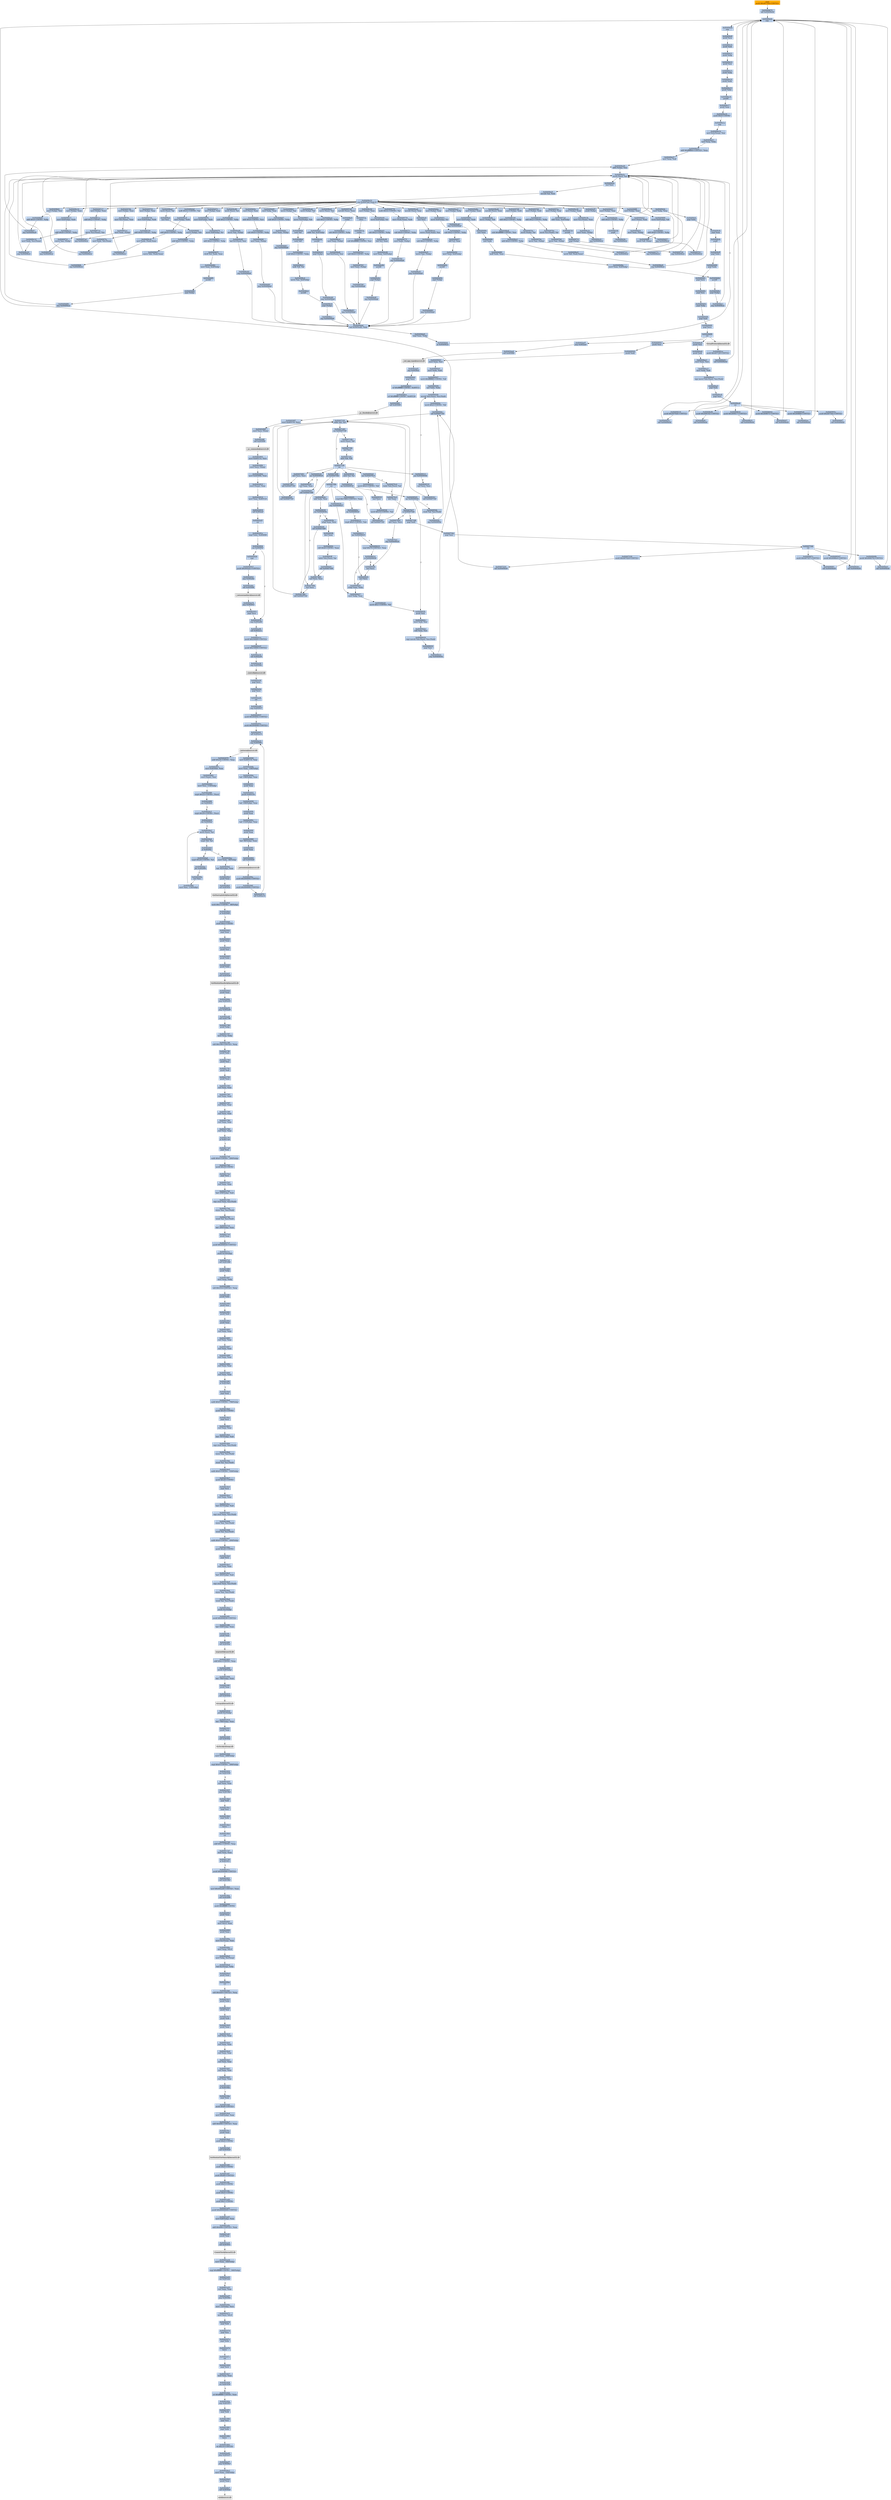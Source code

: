 digraph G {
node[shape=rectangle,style=filled,fillcolor=lightsteelblue,color=lightsteelblue]
bgcolor="transparent"
a0x0040966bpushl_0x40735bUINT32[label="start\npushl $0x40735b<UINT32>",color="lightgrey",fillcolor="orange"];
a0x00409670call_0x00409e0d[label="0x00409670\ncall 0x00409e0d"];
a0x00409e0dnop_[label="0x00409e0d\nnop "];
a0x00409e0enop_[label="0x00409e0e\nnop "];
a0x00409e0fpushl_ecx[label="0x00409e0f\npushl %ecx"];
a0x00409e10pushl_edi[label="0x00409e10\npushl %edi"];
a0x00409e11pushl_ebp[label="0x00409e11\npushl %ebp"];
a0x00409e12pushl_esi[label="0x00409e12\npushl %esi"];
a0x00409e13pushl_ebp[label="0x00409e13\npushl %ebp"];
a0x00409e14pushl_edx[label="0x00409e14\npushl %edx"];
a0x00409e15pushl_ebx[label="0x00409e15\npushl %ebx"];
a0x00409e16pushfl_[label="0x00409e16\npushfl "];
a0x00409e17pushl_eax[label="0x00409e17\npushl %eax"];
a0x00409e18pushl_0x0UINT8[label="0x00409e18\npushl $0x0<UINT8>"];
a0x00409e1anop_[label="0x00409e1a\nnop "];
a0x00409e1bmovl_0x2cesp__esi[label="0x00409e1b\nmovl 0x2c(%esp), %esi"];
a0x00409e1fmovl_esp_ebp[label="0x00409e1f\nmovl %esp, %ebp"];
a0x00409e21addl_0xffffff40UINT32_esp[label="0x00409e21\naddl $0xffffff40<UINT32>, %esp"];
a0x00409e27movl_esp_edi[label="0x00409e27\nmovl %esp, %edi"];
a0x00409e29addl_ebp__esi[label="0x00409e29\naddl (%ebp), %esi"];
a0x00409e2cmovb_esi__al[label="0x00409e2c\nmovb (%esi), %al"];
a0x00409e2eincl_esi[label="0x00409e2e\nincl %esi"];
a0x00409e2fmovzbl_al_eax[label="0x00409e2f\nmovzbl %al, %eax"];
a0x00409e32jmp_0x4097bdeax4_[label="0x00409e32\njmp 0x4097bd(,%eax,4)"];
a0x00409cbdandb_0x3cUINT8_al[label="0x00409cbd\nandb $0x3c<UINT8>, %al"];
a0x00409cc0movl_ebp__edx[label="0x00409cc0\nmovl (%ebp), %edx"];
a0x00409cc3addl_0x4UINT8_ebp[label="0x00409cc3\naddl $0x4<UINT8>, %ebp"];
a0x00409cc6movl_edx_edieax_[label="0x00409cc6\nmovl %edx, (%edi,%eax)"];
a0x00409cc9jmp_0x00409e2c[label="0x00409cc9\njmp 0x00409e2c"];
a0x00409776andb_0x3cUINT8_al[label="0x00409776\nandb $0x3c<UINT8>, %al"];
a0x00409779movl_edieax__edx[label="0x00409779\nmovl (%edi,%eax), %edx"];
a0x0040977csubl_0x4UINT8_ebp[label="0x0040977c\nsubl $0x4<UINT8>, %ebp"];
a0x0040977fmovl_edx_ebp_[label="0x0040977f\nmovl %edx, (%ebp)"];
a0x00409782jmp_0x00409da6[label="0x00409782\njmp 0x00409da6"];
a0x00409da6leal_0x50edi__eax[label="0x00409da6\nleal 0x50(%edi), %eax"];
a0x00409da9cmpl_eax_ebp[label="0x00409da9\ncmpl %eax, %ebp"];
a0x00409dabja_0x00409e2c[label="0x00409dab\nja 0x00409e2c"];
a0x00409c86movb_esi__al[label="0x00409c86\nmovb (%esi), %al"];
a0x00409c88subl_0x2UINT8_ebp[label="0x00409c88\nsubl $0x2<UINT8>, %ebp"];
a0x00409c8bmovw_ax_ebp_[label="0x00409c8b\nmovw %ax, (%ebp)"];
a0x00409c8fleal_0x1esi__esi[label="0x00409c8f\nleal 0x1(%esi), %esi"];
a0x00409c92jmp_0x00409da6[label="0x00409c92\njmp 0x00409da6"];
a0x00409d3emovl_esi__eax[label="0x00409d3e\nmovl (%esi), %eax"];
a0x00409d40addl_0x4UINT8_esi[label="0x00409d40\naddl $0x4<UINT8>, %esi"];
a0x00409d43subl_0x4UINT8_ebp[label="0x00409d43\nsubl $0x4<UINT8>, %ebp"];
a0x00409d46movl_eax_ebp_[label="0x00409d46\nmovl %eax, (%ebp)"];
a0x00409d49jmp_0x00409da6[label="0x00409d49\njmp 0x00409da6"];
a0x00409706movl_ebp__edx[label="0x00409706\nmovl (%ebp), %edx"];
a0x00409709addl_0x2UINT8_ebp[label="0x00409709\naddl $0x2<UINT8>, %ebp"];
a0x0040970cmovb_edx__al[label="0x0040970c\nmovb (%edx), %al"];
a0x0040970emovw_ax_ebp_[label="0x0040970e\nmovw %ax, (%ebp)"];
a0x00409712jmp_0x00409e2c[label="0x00409712\njmp 0x00409e2c"];
a0x00409dd5movl_ebp_eax[label="0x00409dd5\nmovl %ebp, %eax"];
a0x00409dd7subl_0x4UINT8_ebp[label="0x00409dd7\nsubl $0x4<UINT8>, %ebp"];
a0x00409ddamovl_eax_ebp_[label="0x00409dda\nmovl %eax, (%ebp)"];
a0x00409dddjmp_0x00409da6[label="0x00409ddd\njmp 0x00409da6"];
a0x00409764movl_ebp__edx[label="0x00409764\nmovl (%ebp), %edx"];
a0x00409767addl_0x2UINT8_ebp[label="0x00409767\naddl $0x2<UINT8>, %ebp"];
a0x0040976amovb_ss_edx__al[label="0x0040976a\nmovb %ss:(%edx), %al"];
a0x0040976dmovw_ax_ebp_[label="0x0040976d\nmovw %ax, (%ebp)"];
a0x00409771jmp_0x00409e2c[label="0x00409771\njmp 0x00409e2c"];
a0x004096b3movw_ebp__ax[label="0x004096b3\nmovw (%ebp), %ax"];
a0x004096b7movw_0x2ebp__dx[label="0x004096b7\nmovw 0x2(%ebp), %dx"];
a0x004096bbnotb_al[label="0x004096bb\nnotb %al"];
a0x004096bdnotb_dl[label="0x004096bd\nnotb %dl"];
a0x004096bfsubl_0x2UINT8_ebp[label="0x004096bf\nsubl $0x2<UINT8>, %ebp"];
a0x004096c2andb_dl_al[label="0x004096c2\nandb %dl, %al"];
a0x004096c4movw_ax_0x4ebp_[label="0x004096c4\nmovw %ax, 0x4(%ebp)"];
a0x004096c8pushfl_[label="0x004096c8\npushfl "];
a0x004096c9popl_ebp_[label="0x004096c9\npopl (%ebp)"];
a0x004096ccjmp_0x00409da6[label="0x004096cc\njmp 0x00409da6"];
a0x00409cabmovb_ebp__al[label="0x00409cab\nmovb (%ebp), %al"];
a0x00409caesubl_0x2UINT8_ebp[label="0x00409cae\nsubl $0x2<UINT8>, %ebp"];
a0x00409cb1addb_al_0x4ebp_[label="0x00409cb1\naddb %al, 0x4(%ebp)"];
a0x00409cb4pushfl_[label="0x00409cb4\npushfl "];
a0x00409cb5popl_ebp_[label="0x00409cb5\npopl (%ebp)"];
a0x00409cb8jmp_0x00409da6[label="0x00409cb8\njmp 0x00409da6"];
a0x00409bd8movzbl_esi__eax[label="0x00409bd8\nmovzbl (%esi), %eax"];
a0x00409bdbmovw_ebp__dx[label="0x00409bdb\nmovw (%ebp), %dx"];
a0x00409bdfsubl_0xffffffffUINT8_esi[label="0x00409bdf\nsubl $0xffffffff<UINT8>, %esi"];
a0x00409be2addl_0x2UINT8_ebp[label="0x00409be2\naddl $0x2<UINT8>, %ebp"];
a0x00409be5movb_dl_edieax_[label="0x00409be5\nmovb %dl, (%edi,%eax)"];
a0x00409be8jmp_0x00409e2c[label="0x00409be8\njmp 0x00409e2c"];
a0x00409c38movl_ebp__eax[label="0x00409c38\nmovl (%ebp), %eax"];
a0x00409c3bmovl_ss_eax__eax[label="0x00409c3b\nmovl %ss:(%eax), %eax"];
a0x00409c3emovl_eax_ebp_[label="0x00409c3e\nmovl %eax, (%ebp)"];
a0x00409c41jmp_0x00409e2c[label="0x00409c41\njmp 0x00409e2c"];
a0x00409d8emovl_ebp__eax[label="0x00409d8e\nmovl (%ebp), %eax"];
a0x00409d91movl_0x4ebp__edx[label="0x00409d91\nmovl 0x4(%ebp), %edx"];
a0x00409d94notl_eax[label="0x00409d94\nnotl %eax"];
a0x00409d96notl_edx[label="0x00409d96\nnotl %edx"];
a0x00409d98andl_edx_eax[label="0x00409d98\nandl %edx, %eax"];
a0x00409d9amovl_eax_0x4ebp_[label="0x00409d9a\nmovl %eax, 0x4(%ebp)"];
a0x00409d9dpushfl_[label="0x00409d9d\npushfl "];
a0x00409d9epopl_ebp_[label="0x00409d9e\npopl (%ebp)"];
a0x00409da1jmp_0x00409e2c[label="0x00409da1\njmp 0x00409e2c"];
a0x00409bc6movw_esi__ax[label="0x00409bc6\nmovw (%esi), %ax"];
a0x00409bc9cwdel_[label="0x00409bc9\ncwdel "];
a0x00409bcasubl_0x4UINT8_ebp[label="0x00409bca\nsubl $0x4<UINT8>, %ebp"];
a0x00409bcdmovl_eax_ebp_[label="0x00409bcd\nmovl %eax, (%ebp)"];
a0x00409bd0leal_0x2esi__esi[label="0x00409bd0\nleal 0x2(%esi), %esi"];
a0x00409bd3jmp_0x00409da6[label="0x00409bd3\njmp 0x00409da6"];
a0x0040972amovl_ebp__eax[label="0x0040972a\nmovl (%ebp), %eax"];
a0x0040972daddl_eax_0x4ebp_[label="0x0040972d\naddl %eax, 0x4(%ebp)"];
a0x00409730pushfl_[label="0x00409730\npushfl "];
a0x00409731popl_ebp_[label="0x00409731\npopl (%ebp)"];
a0x00409734jmp_0x00409e2c[label="0x00409734\njmp 0x00409e2c"];
a0x004097a9movzbl_esi__eax[label="0x004097a9\nmovzbl (%esi), %eax"];
a0x004097accbws_[label="0x004097ac\ncbws "];
a0x004097aecwdel_[label="0x004097ae\ncwdel "];
a0x004097afsubl_0xffffffffUINT8_esi[label="0x004097af\nsubl $0xffffffff<UINT8>, %esi"];
a0x004097b2subl_0x4UINT8_ebp[label="0x004097b2\nsubl $0x4<UINT8>, %ebp"];
a0x004097b5movl_eax_ebp_[label="0x004097b5\nmovl %eax, (%ebp)"];
a0x004097b8jmp_0x00409da6[label="0x004097b8\njmp 0x00409da6"];
a0x00409c5dmovl_ebp__eax[label="0x00409c5d\nmovl (%ebp), %eax"];
a0x00409c60movb_0x4ebp__cl[label="0x00409c60\nmovb 0x4(%ebp), %cl"];
a0x00409c63subl_0x2UINT8_ebp[label="0x00409c63\nsubl $0x2<UINT8>, %ebp"];
a0x00409c66shrl_cl_eax[label="0x00409c66\nshrl %cl, %eax"];
a0x00409c68movl_eax_0x4ebp_[label="0x00409c68\nmovl %eax, 0x4(%ebp)"];
a0x00409c6bpushfl_[label="0x00409c6b\npushfl "];
a0x00409c6cpopl_ebp_[label="0x00409c6c\npopl (%ebp)"];
a0x00409c6fjmp_0x00409da6[label="0x00409c6f\njmp 0x00409da6"];
a0x004096d1movl_ebp__esi[label="0x004096d1\nmovl (%ebp), %esi"];
a0x004096d4addl_0x4UINT8_ebp[label="0x004096d4\naddl $0x4<UINT8>, %ebp"];
a0x004096d7jmp_0x00409e29[label="0x004096d7\njmp 0x00409e29"];
a0x00409c97pushl_ebp_[label="0x00409c97\npushl (%ebp)"];
a0x00409c9aaddl_0x4UINT8_ebp[label="0x00409c9a\naddl $0x4<UINT8>, %ebp"];
a0x00409c9dpopfl_[label="0x00409c9d\npopfl "];
a0x00409c9ejmp_0x00409e2c[label="0x00409c9e\njmp 0x00409e2c"];
a0x00409cfamovl_ebp_esp[label="0x00409cfa\nmovl %ebp, %esp"];
a0x00409cfcpopl_ebx[label="0x00409cfc\npopl %ebx"];
a0x00409cfdpopl_eax[label="0x00409cfd\npopl %eax"];
a0x00409cfepopfl_[label="0x00409cfe\npopfl "];
a0x00409cffpopl_ebx[label="0x00409cff\npopl %ebx"];
a0x00409d00popl_edx[label="0x00409d00\npopl %edx"];
a0x00409d01popl_ecx[label="0x00409d01\npopl %ecx"];
a0x00409d02popl_esi[label="0x00409d02\npopl %esi"];
a0x00409d03popl_ebp[label="0x00409d03\npopl %ebp"];
a0x00409d04popl_edi[label="0x00409d04\npopl %edi"];
a0x00409d05popl_ecx[label="0x00409d05\npopl %ecx"];
a0x00409d06ret[label="0x00409d06\nret"];
a0x00409501pushl_esi[label="0x00409501\npushl %esi"];
a0x00409502pushl_edi[label="0x00409502\npushl %edi"];
a0x00409503movl_eax_esi[label="0x00409503\nmovl %eax, %esi"];
a0x00409505movl_edx_edi[label="0x00409505\nmovl %edx, %edi"];
a0x00409507movb_0xffffff80UINT8_dl[label="0x00409507\nmovb $0xffffff80<UINT8>, %dl"];
a0x00409509xorl_ebx_ebx[label="0x00409509\nxorl %ebx, %ebx"];
a0x0040950bmovsb_ds_esi__es_edi_[label="0x0040950b\nmovsb %ds:(%esi), %es:(%edi)"];
a0x0040950cmovb_0x2UINT8_bl[label="0x0040950c\nmovb $0x2<UINT8>, %bl"];
a0x0040950ecall_0x00407183[label="0x0040950e\ncall 0x00407183"];
a0x00407183addb_dl_dl[label="0x00407183\naddb %dl, %dl"];
a0x00407185jne_0x00407190[label="0x00407185\njne 0x00407190"];
a0x0040718bmovb_esi__dl[label="0x0040718b\nmovb (%esi), %dl"];
a0x0040718dincl_esi[label="0x0040718d\nincl %esi"];
a0x0040718eadcb_dl_dl[label="0x0040718e\nadcb %dl, %dl"];
a0x00407190ret[label="0x00407190\nret"];
a0x00409513jae_0x0040950b[label="0x00409513\njae 0x0040950b"];
a0x00409519xorl_ecx_ecx[label="0x00409519\nxorl %ecx, %ecx"];
a0x0040951bcall_0x00407183[label="0x0040951b\ncall 0x00407183"];
a0x00409520jae_0x00409029[label="0x00409520\njae 0x00409029"];
a0x00409029call_0x0040748b[label="0x00409029\ncall 0x0040748b"];
a0x0040748bincl_ecx[label="0x0040748b\nincl %ecx"];
a0x0040748ccall_0x00407183[label="0x0040748c\ncall 0x00407183"];
a0x00407491adcl_ecx_ecx[label="0x00407491\nadcl %ecx, %ecx"];
a0x00407493call_0x00407183[label="0x00407493\ncall 0x00407183"];
a0x00407498jb_0x0040748c[label="0x00407498\njb 0x0040748c"];
a0x0040749eret[label="0x0040749e\nret"];
a0x0040902esubl_ebx_ecx[label="0x0040902e\nsubl %ebx, %ecx"];
a0x00409030jne_0x004083fa[label="0x00409030\njne 0x004083fa"];
a0x004083faxchgl_eax_ecx[label="0x004083fa\nxchgl %eax, %ecx"];
a0x004083fbdecl_eax[label="0x004083fb\ndecl %eax"];
a0x004083fcshll_0x8UINT8_eax[label="0x004083fc\nshll $0x8<UINT8>, %eax"];
a0x004083fflodsb_ds_esi__al[label="0x004083ff\nlodsb %ds:(%esi), %al"];
a0x00408400call_0x00407489[label="0x00408400\ncall 0x00407489"];
a0x00407489xorl_ecx_ecx[label="0x00407489\nxorl %ecx, %ecx"];
a0x00408405cmpl_0x7d00UINT32_eax[label="0x00408405\ncmpl $0x7d00<UINT32>, %eax"];
a0x0040840ajae_0x00408424[label="0x0040840a\njae 0x00408424"];
a0x00408410cmpb_0x5UINT8_ah[label="0x00408410\ncmpb $0x5<UINT8>, %ah"];
a0x00408413jae_0x00408425[label="0x00408413\njae 0x00408425"];
a0x00408419cmpl_0x7fUINT32_eax[label="0x00408419\ncmpl $0x7f<UINT32>, %eax"];
a0x0040841eja_0x00408426[label="0x0040841e\nja 0x00408426"];
a0x00408424incl_ecx[label="0x00408424\nincl %ecx"];
a0x00408425incl_ecx[label="0x00408425\nincl %ecx"];
a0x00408426xchgl_eax_ebp[label="0x00408426\nxchgl %eax, %ebp"];
a0x00408427movl_ebp_eax[label="0x00408427\nmovl %ebp, %eax"];
a0x00408429movb_0x1UINT8_bl[label="0x00408429\nmovb $0x1<UINT8>, %bl"];
a0x0040842bpushl_esi[label="0x0040842b\npushl %esi"];
a0x0040842cmovl_edi_esi[label="0x0040842c\nmovl %edi, %esi"];
a0x0040842esubl_eax_esi[label="0x0040842e\nsubl %eax, %esi"];
a0x00408430repz_movsb_ds_esi__es_edi_[label="0x00408430\nrepz movsb %ds:(%esi), %es:(%edi)"];
a0x00408432popl_esi[label="0x00408432\npopl %esi"];
a0x00408433jmp_0x0040950e[label="0x00408433\njmp 0x0040950e"];
a0x00409526xorl_eax_eax[label="0x00409526\nxorl %eax, %eax"];
a0x00409528call_0x00407183[label="0x00409528\ncall 0x00407183"];
a0x0040952djae_0x004070c4[label="0x0040952d\njae 0x004070c4"];
a0x00409533movb_0x2UINT8_bl[label="0x00409533\nmovb $0x2<UINT8>, %bl"];
a0x00409535incl_ecx[label="0x00409535\nincl %ecx"];
a0x00409536movb_0x10UINT8_al[label="0x00409536\nmovb $0x10<UINT8>, %al"];
a0x00409538call_0x00407183[label="0x00409538\ncall 0x00407183"];
a0x0040953dadcb_al_al[label="0x0040953d\nadcb %al, %al"];
a0x0040953fjae_0x00409538[label="0x0040953f\njae 0x00409538"];
a0x00409545jne_0x0040842b[label="0x00409545\njne 0x0040842b"];
a0x0040954bstosb_al_es_edi_[label="0x0040954b\nstosb %al, %es:(%edi)"];
a0x0040954cjmp_0x0040950e[label="0x0040954c\njmp 0x0040950e"];
a0x004070c4lodsb_ds_esi__al[label="0x004070c4\nlodsb %ds:(%esi), %al"];
a0x004070c5shrl_eax[label="0x004070c5\nshrl %eax"];
a0x004070c7je_0x004073db[label="0x004070c7\nje 0x004073db"];
a0x004070cdadcl_ecx_ecx[label="0x004070cd\nadcl %ecx, %ecx"];
a0x004070cfjmp_0x00408424[label="0x004070cf\njmp 0x00408424"];
a0x00409036call_0x00407489[label="0x00409036\ncall 0x00407489"];
a0x0040903bjmp_0x00408427[label="0x0040903b\njmp 0x00408427"];
a0x004073dbpopl_edi[label="0x004073db\npopl %edi"];
a0x004073dcpopl_esi[label="0x004073dc\npopl %esi"];
a0x004073ddret[label="0x004073dd\nret"];
a0x00407228pushl_0x407424UINT32[label="0x00407228\npushl $0x407424<UINT32>"];
a0x0040722dcall_0x00409e0d[label="0x0040722d\ncall 0x00409e0d"];
a0x0040907cpushl_0x407327UINT32[label="0x0040907c\npushl $0x407327<UINT32>"];
a0x00409081call_0x00409e0d[label="0x00409081\ncall 0x00409e0d"];
a0x00409347pushl_0x408fe4UINT32[label="0x00409347\npushl $0x408fe4<UINT32>"];
a0x0040934ccall_0x00409e0d[label="0x0040934c\ncall 0x00409e0d"];
a0x0040949bpushl_0x408279UINT32[label="0x0040949b\npushl $0x408279<UINT32>"];
a0x004094a0call_0x00409e0d[label="0x004094a0\ncall 0x00409e0d"];
a0x00408edfpushl_esi[label="0x00408edf\npushl %esi"];
a0x00408ee0pushl_edi[label="0x00408ee0\npushl %edi"];
a0x00408ee1movl_eax_esi[label="0x00408ee1\nmovl %eax, %esi"];
a0x00408ee3movl_edx_edi[label="0x00408ee3\nmovl %edx, %edi"];
a0x00408ee5repz_movsl_ds_esi__es_edi_[label="0x00408ee5\nrepz movsl %ds:(%esi), %es:(%edi)"];
a0x00408ee7popl_edi[label="0x00408ee7\npopl %edi"];
a0x00408ee8popl_esi[label="0x00408ee8\npopl %esi"];
a0x00408ee9ret[label="0x00408ee9\nret"];
a0x00409219pushl_0x4070d4UINT32[label="0x00409219\npushl $0x4070d4<UINT32>"];
a0x0040921ecall_0x00409e0d[label="0x0040921e\ncall 0x00409e0d"];
a0x00408ef8pushl_0x409192UINT32[label="0x00408ef8\npushl $0x409192<UINT32>"];
a0x00408efdcall_0x00409e0d[label="0x00408efd\ncall 0x00409e0d"];
a0x00409620pushl_0x409417UINT32[label="0x00409620\npushl $0x409417<UINT32>"];
a0x00409625call_0x00409e0d[label="0x00409625\ncall 0x00409e0d"];
a0x004085a9pushl_0x408fb8UINT32[label="0x004085a9\npushl $0x408fb8<UINT32>"];
a0x004085aecall_0x00409e0d[label="0x004085ae\ncall 0x00409e0d"];
a0x0040905cpushl_0x4073deUINT32[label="0x0040905c\npushl $0x4073de<UINT32>"];
a0x00409061call_0x00409e0d[label="0x00409061\ncall 0x00409e0d"];
a0x00408442pushl_0x409675UINT32[label="0x00408442\npushl $0x409675<UINT32>"];
a0x00408447call_0x00409e0d[label="0x00408447\ncall 0x00409e0d"];
a0x00409d1fmovl_ebp__eax[label="0x00409d1f\nmovl (%ebp), %eax"];
a0x00409d22movl_eax__eax[label="0x00409d22\nmovl (%eax), %eax"];
a0x00409d24movl_eax_ebp_[label="0x00409d24\nmovl %eax, (%ebp)"];
a0x00409d27jmp_0x00409e2c[label="0x00409d27\njmp 0x00409e2c"];
VirtualProtect_kernel32_dll[label="VirtualProtect@kernel32.dll",color="lightgrey",fillcolor="lightgrey"];
a0x004082cepushl_0x40710fUINT32[label="0x004082ce\npushl $0x40710f<UINT32>"];
a0x004082d3call_0x00409e0d[label="0x004082d3\ncall 0x00409e0d"];
a0x004096f6movl_ebp__eax[label="0x004096f6\nmovl (%ebp), %eax"];
a0x004096f9movb_0x4ebp__dl[label="0x004096f9\nmovb 0x4(%ebp), %dl"];
a0x004096fcaddl_0x6UINT8_ebp[label="0x004096fc\naddl $0x6<UINT8>, %ebp"];
a0x004096ffmovb_dl_eax_[label="0x004096ff\nmovb %dl, (%eax)"];
a0x00409701jmp_0x00409e2c[label="0x00409701\njmp 0x00409e2c"];
a0x00409d73movl_ebp__eax[label="0x00409d73\nmovl (%ebp), %eax"];
a0x00409d76movl_0x4ebp__edx[label="0x00409d76\nmovl 0x4(%ebp), %edx"];
a0x00409d79movb_0x8ebp__cl[label="0x00409d79\nmovb 0x8(%ebp), %cl"];
a0x00409d7caddl_0x2UINT8_ebp[label="0x00409d7c\naddl $0x2<UINT8>, %ebp"];
a0x00409d7fshrdl_cl_edx_eax[label="0x00409d7f\nshrdl %cl, %edx, %eax"];
a0x00409d82movl_eax_0x4ebp_[label="0x00409d82\nmovl %eax, 0x4(%ebp)"];
a0x00409d85pushfl_[label="0x00409d85\npushfl "];
a0x00409d86popl_ebp_[label="0x00409d86\npopl (%ebp)"];
a0x00409d89jmp_0x00409e2c[label="0x00409d89\njmp 0x00409e2c"];
a0x00409ce6movzbl_esi__eax[label="0x00409ce6\nmovzbl (%esi), %eax"];
a0x00409ce9incl_esi[label="0x00409ce9\nincl %esi"];
a0x00409ceamovw_edieax__ax[label="0x00409cea\nmovw (%edi,%eax), %ax"];
a0x00409ceesubl_0x2UINT8_ebp[label="0x00409cee\nsubl $0x2<UINT8>, %ebp"];
a0x00409cf1movw_ax_ebp_[label="0x00409cf1\nmovw %ax, (%ebp)"];
a0x00409cf5jmp_0x00409da6[label="0x00409cf5\njmp 0x00409da6"];
a0x00409d4emovl_ebp__eax[label="0x00409d4e\nmovl (%ebp), %eax"];
a0x00409d51movb_0x4ebp__cl[label="0x00409d51\nmovb 0x4(%ebp), %cl"];
a0x00409d54subl_0x2UINT8_ebp[label="0x00409d54\nsubl $0x2<UINT8>, %ebp"];
a0x00409d57shll_cl_eax[label="0x00409d57\nshll %cl, %eax"];
a0x00409d59movl_eax_0x4ebp_[label="0x00409d59\nmovl %eax, 0x4(%ebp)"];
a0x00409d5cpushfl_[label="0x00409d5c\npushfl "];
a0x00409d5dpopl_ebp_[label="0x00409d5d\npopl (%ebp)"];
a0x00409d60jmp_0x00409da6[label="0x00409d60\njmp 0x00409da6"];
a0x00409bedmovb_esi__al[label="0x00409bed\nmovb (%esi), %al"];
a0x00409befincl_esi[label="0x00409bef\nincl %esi"];
a0x00409bf0movw_ebp__dx[label="0x00409bf0\nmovw (%ebp), %dx"];
a0x00409bf4addl_0x2UINT8_ebp[label="0x00409bf4\naddl $0x2<UINT8>, %ebp"];
a0x00409bf7movw_dx_edieax_[label="0x00409bf7\nmovw %dx, (%edi,%eax)"];
a0x00409bfbjmp_0x00409e2c[label="0x00409bfb\njmp 0x00409e2c"];
a0x00409717movl_ebp__eax[label="0x00409717\nmovl (%ebp), %eax"];
a0x0040971aaddl_0x2UINT8_ebp[label="0x0040971a\naddl $0x2<UINT8>, %ebp"];
a0x0040971dmovw_ss_eax__ax[label="0x0040971d\nmovw %ss:(%eax), %ax"];
a0x00409721movw_ax_ebp_[label="0x00409721\nmovw %ax, (%ebp)"];
a0x00409725jmp_0x00409e2c[label="0x00409725\njmp 0x00409e2c"];
a0x0040979bmovl_ebp__eax[label="0x0040979b\nmovl (%ebp), %eax"];
a0x0040979emovl_fs_eax__eax[label="0x0040979e\nmovl %fs:(%eax), %eax"];
a0x004097a1movl_eax_ebp_[label="0x004097a1\nmovl %eax, (%ebp)"];
a0x004097a4jmp_0x00409e2c[label="0x004097a4\njmp 0x00409e2c"];
a0x00409753movl_ebp__eax[label="0x00409753\nmovl (%ebp), %eax"];
a0x00409756movl_0x4ebp__edx[label="0x00409756\nmovl 0x4(%ebp), %edx"];
a0x00409759addl_0x8UINT8_ebp[label="0x00409759\naddl $0x8<UINT8>, %ebp"];
a0x0040975cmovl_edx_fs_eax_[label="0x0040975c\nmovl %edx, %fs:(%eax)"];
a0x0040975fjmp_0x00409e2c[label="0x0040975f\njmp 0x00409e2c"];
a0x00409ca3movl_ebp__ebp[label="0x00409ca3\nmovl (%ebp), %ebp"];
a0x00409ca6jmp_0x00409da6[label="0x00409ca6\njmp 0x00409da6"];
a0x00409c14movl_ebp__eax[label="0x00409c14\nmovl (%ebp), %eax"];
a0x00409c17movl_0x4ebp__edx[label="0x00409c17\nmovl 0x4(%ebp), %edx"];
a0x00409c1aaddl_0x8UINT8_ebp[label="0x00409c1a\naddl $0x8<UINT8>, %ebp"];
a0x00409c1dmovl_edx_ss_eax_[label="0x00409c1d\nmovl %edx, %ss:(%eax)"];
a0x00409c20jmp_0x00409e2c[label="0x00409c20\njmp 0x00409e2c"];
a0x00402ad7jmp_0x402aed[label="0x00402ad7\njmp 0x402aed"];
a0x00402aedcall_0x403084[label="0x00402aed\ncall 0x403084"];
a__set_app_type_msvcrt_dll[label="__set_app_type@msvcrt.dll",color="lightgrey",fillcolor="lightgrey"];
a0x00402af3jmp_0x4028e2[label="0x00402af3\njmp 0x4028e2"];
a0x004028e2popl_ecx[label="0x004028e2\npopl %ecx"];
a0x004028e3orl_0xffffffffUINT8_0x40511c[label="0x004028e3\norl $0xffffffff<UINT8>, 0x40511c"];
a0x004028eaorl_0xffffffffUINT8_0x405120[label="0x004028ea\norl $0xffffffff<UINT8>, 0x405120"];
a0x004028f1call_0x403080[label="0x004028f1\ncall 0x403080"];
a__p__fmode_msvcrt_dll[label="__p__fmode@msvcrt.dll",color="lightgrey",fillcolor="lightgrey"];
a0x004028f7movl_0x405118_ecx[label="0x004028f7\nmovl 0x405118, %ecx"];
a0x004028fdmovl_ecx_eax_[label="0x004028fd\nmovl %ecx, (%eax)"];
a0x004028ffcall_0x403090[label="0x004028ff\ncall 0x403090"];
a__p__commode_msvcrt_dll[label="__p__commode@msvcrt.dll",color="lightgrey",fillcolor="lightgrey"];
a0x00402905movl_0x405114_ecx[label="0x00402905\nmovl 0x405114, %ecx"];
a0x0040290bmovl_ecx_eax_[label="0x0040290b\nmovl %ecx, (%eax)"];
a0x0040290dmovl_0x403094_eax[label="0x0040290d\nmovl 0x403094, %eax"];
a0x00402912movl_eax__eax[label="0x00402912\nmovl (%eax), %eax"];
a0x00402914movl_eax_0x405124[label="0x00402914\nmovl %eax, 0x405124"];
a0x00402919call_0x402a2f[label="0x00402919\ncall 0x402a2f"];
a0x00402a2fret[label="0x00402a2f\nret"];
a0x0040291ecmpl_ebx_0x404080[label="0x0040291e\ncmpl %ebx, 0x404080"];
a0x00402924jne_0x402932[label="0x00402924\njne 0x402932"];
a0x00402926nop_[label="0x00402926\nnop "];
a0x00402932jmp_0x402a84[label="0x00402932\njmp 0x402a84"];
a0x00402a84call_0x402a1a[label="0x00402a84\ncall 0x402a1a"];
a0x00402a1apushl_0x30000UINT32[label="0x00402a1a\npushl $0x30000<UINT32>"];
a0x00402a1fpushl_0x10000UINT32[label="0x00402a1f\npushl $0x10000<UINT32>"];
a0x00402a24call_0x402a36[label="0x00402a24\ncall 0x402a36"];
a0x00402a36jmp_0x40308c[label="0x00402a36\njmp 0x40308c"];
a_controlfp_msvcrt_dll[label="_controlfp@msvcrt.dll",color="lightgrey",fillcolor="lightgrey"];
a0x00402a29popl_ecx[label="0x00402a29\npopl %ecx"];
a0x00402a2apopl_ecx[label="0x00402a2a\npopl %ecx"];
a0x00402a2bret[label="0x00402a2b\nret"];
a0x00402a89jmp_0x402937[label="0x00402a89\njmp 0x402937"];
a0x00402937pushl_0x40400cUINT32[label="0x00402937\npushl $0x40400c<UINT32>"];
a0x0040293cpushl_0x404008UINT32[label="0x0040293c\npushl $0x404008<UINT32>"];
a0x00402941call_0x402a14[label="0x00402941\ncall 0x402a14"];
a0x00402a14jmp_0x40309c[label="0x00402a14\njmp 0x40309c"];
a_initterm_msvcrt_dll[label="_initterm@msvcrt.dll",color="lightgrey",fillcolor="lightgrey"];
a0x00402946movl_0x405110_eax[label="0x00402946\nmovl 0x405110, %eax"];
a0x0040294bmovl_eax__108ebp_[label="0x0040294b\nmovl %eax, -108(%ebp)"];
a0x0040294eleal__108ebp__eax[label="0x0040294e\nleal -108(%ebp), %eax"];
a0x00402951pushl_eax[label="0x00402951\npushl %eax"];
a0x00402952pushl_0x40510c[label="0x00402952\npushl 0x40510c"];
a0x00402958leal__100ebp__eax[label="0x00402958\nleal -100(%ebp), %eax"];
a0x0040295bpushl_eax[label="0x0040295b\npushl %eax"];
a0x0040295cleal__112ebp__eax[label="0x0040295c\nleal -112(%ebp), %eax"];
a0x0040295fpushl_eax[label="0x0040295f\npushl %eax"];
a0x00402960leal__96ebp__eax[label="0x00402960\nleal -96(%ebp), %eax"];
a0x00402963pushl_eax[label="0x00402963\npushl %eax"];
a0x00402964call_0x4030d0[label="0x00402964\ncall 0x4030d0"];
a__getmainargs_msvcrt_dll[label="__getmainargs@msvcrt.dll",color="lightgrey",fillcolor="lightgrey"];
a0x0040296apushl_0x404004UINT32[label="0x0040296a\npushl $0x404004<UINT32>"];
a0x0040296fpushl_0x404000UINT32[label="0x0040296f\npushl $0x404000<UINT32>"];
a0x00402974call_0x402a14[label="0x00402974\ncall 0x402a14"];
a0x00402979addl_0x24UINT8_esp[label="0x00402979\naddl $0x24<UINT8>, %esp"];
a0x0040297cmovl_0x4030a0_eax[label="0x0040297c\nmovl 0x4030a0, %eax"];
a0x00402981movl_eax__esi[label="0x00402981\nmovl (%eax), %esi"];
a0x00402983movl_esi__116ebp_[label="0x00402983\nmovl %esi, -116(%ebp)"];
a0x00402986cmpb_0x22UINT8_esi_[label="0x00402986\ncmpb $0x22<UINT8>, (%esi)"];
a0x00402989jne_0x4029c5[label="0x00402989\njne 0x4029c5"];
a0x004029c5cmpb_0x20UINT8_esi_[label="0x004029c5\ncmpb $0x20<UINT8>, (%esi)"];
a0x004029c8jbe_0x4029a2[label="0x004029c8\njbe 0x4029a2"];
a0x004029a2movb_esi__al[label="0x004029a2\nmovb (%esi), %al"];
a0x004029a4cmpb_bl_al[label="0x004029a4\ncmpb %bl, %al"];
a0x004029a6je_0x4029ac[label="0x004029a6\nje 0x4029ac"];
a0x004029a8cmpb_0x20UINT8_al[label="0x004029a8\ncmpb $0x20<UINT8>, %al"];
a0x004029aajbe_0x40299e[label="0x004029aa\njbe 0x40299e"];
a0x0040299eincl_esi[label="0x0040299e\nincl %esi"];
a0x0040299fmovl_esi__116ebp_[label="0x0040299f\nmovl %esi, -116(%ebp)"];
a0x004029acmovl_ebx__48ebp_[label="0x004029ac\nmovl %ebx, -48(%ebp)"];
a0x004029afleal__92ebp__eax[label="0x004029af\nleal -92(%ebp), %eax"];
a0x004029b2pushl_eax[label="0x004029b2\npushl %eax"];
a0x004029b3call_0x40302c[label="0x004029b3\ncall 0x40302c"];
GetStartupInfoA_kernel32_dll[label="GetStartupInfoA@kernel32.dll",color="lightgrey",fillcolor="lightgrey"];
a0x004029b9testb_0x1UINT8__48ebp_[label="0x004029b9\ntestb $0x1<UINT8>, -48(%ebp)"];
a0x004029bdje_0x4029d0[label="0x004029bd\nje 0x4029d0"];
a0x004029d0pushl_0xaUINT8[label="0x004029d0\npushl $0xa<UINT8>"];
a0x004029d2popl_eax[label="0x004029d2\npopl %eax"];
a0x004029d3pushl_eax[label="0x004029d3\npushl %eax"];
a0x004029d4pushl_esi[label="0x004029d4\npushl %esi"];
a0x004029d5pushl_ebx[label="0x004029d5\npushl %ebx"];
a0x004029d6pushl_ebx[label="0x004029d6\npushl %ebx"];
a0x004029d7call_0x403028[label="0x004029d7\ncall 0x403028"];
GetModuleHandleA_kernel32_dll[label="GetModuleHandleA@kernel32.dll",color="lightgrey",fillcolor="lightgrey"];
a0x004029ddpushl_eax[label="0x004029dd\npushl %eax"];
a0x004029dejmp_0x402a52[label="0x004029de\njmp 0x402a52"];
a0x00402a52jmp_0x402ad0[label="0x00402a52\njmp 0x402ad0"];
a0x00402ad0call_0x401786[label="0x00402ad0\ncall 0x401786"];
a0x00401786pushl_ebp[label="0x00401786\npushl %ebp"];
a0x00401787movl_esp_ebp[label="0x00401787\nmovl %esp, %ebp"];
a0x00401789subl_0x108UINT32_esp[label="0x00401789\nsubl $0x108<UINT32>, %esp"];
a0x0040178fpushl_ebx[label="0x0040178f\npushl %ebx"];
a0x00401790pushl_esi[label="0x00401790\npushl %esi"];
a0x00401791pushl_edi[label="0x00401791\npushl %edi"];
a0x00401792pushl_eax[label="0x00401792\npushl %eax"];
a0x00401793xorl_eax_eax[label="0x00401793\nxorl %eax, %eax"];
a0x00401795xorl_eax_eax[label="0x00401795\nxorl %eax, %eax"];
a0x00401797xorl_eax_eax[label="0x00401797\nxorl %eax, %eax"];
a0x00401799xorl_eax_eax[label="0x00401799\nxorl %eax, %eax"];
a0x0040179bxorl_eax_eax[label="0x0040179b\nxorl %eax, %eax"];
a0x0040179dxorl_eax_eax[label="0x0040179d\nxorl %eax, %eax"];
a0x0040179fje_0x4017a8[label="0x0040179f\nje 0x4017a8"];
a0x004017a8popl_eax[label="0x004017a8\npopl %eax"];
a0x004017a9andb_0x0UINT8__260ebp_[label="0x004017a9\nandb $0x0<UINT8>, -260(%ebp)"];
a0x004017b0pushl_0x3fUINT8[label="0x004017b0\npushl $0x3f<UINT8>"];
a0x004017b2popl_ecx[label="0x004017b2\npopl %ecx"];
a0x004017b3xorl_eax_eax[label="0x004017b3\nxorl %eax, %eax"];
a0x004017b5leal__259ebp__edi[label="0x004017b5\nleal -259(%ebp), %edi"];
a0x004017bbrepz_stosl_eax_es_edi_[label="0x004017bb\nrepz stosl %eax, %es:(%edi)"];
a0x004017bdstosw_ax_es_edi_[label="0x004017bd\nstosw %ax, %es:(%edi)"];
a0x004017bfstosb_al_es_edi_[label="0x004017bf\nstosb %al, %es:(%edi)"];
a0x004017c0leal__260ebp__eax[label="0x004017c0\nleal -260(%ebp), %eax"];
a0x004017c6pushl_eax[label="0x004017c6\npushl %eax"];
a0x004017c7pushl_0x404024UINT32[label="0x004017c7\npushl $0x404024<UINT32>"];
a0x004017ccpushl_0x10ebp_[label="0x004017cc\npushl 0x10(%ebp)"];
a0x004017cfcall_0x401886[label="0x004017cf\ncall 0x401886"];
a0x00401886pushl_ebp[label="0x00401886\npushl %ebp"];
a0x00401887movl_esp_ebp[label="0x00401887\nmovl %esp, %ebp"];
a0x00401889subl_0x314UINT32_esp[label="0x00401889\nsubl $0x314<UINT32>, %esp"];
a0x0040188fpushl_ebx[label="0x0040188f\npushl %ebx"];
a0x00401890pushl_esi[label="0x00401890\npushl %esi"];
a0x00401891pushl_edi[label="0x00401891\npushl %edi"];
a0x00401892pushl_eax[label="0x00401892\npushl %eax"];
a0x00401893xorl_eax_eax[label="0x00401893\nxorl %eax, %eax"];
a0x00401895xorl_eax_eax[label="0x00401895\nxorl %eax, %eax"];
a0x00401897xorl_eax_eax[label="0x00401897\nxorl %eax, %eax"];
a0x00401899xorl_eax_eax[label="0x00401899\nxorl %eax, %eax"];
a0x0040189bxorl_eax_eax[label="0x0040189b\nxorl %eax, %eax"];
a0x0040189dxorl_eax_eax[label="0x0040189d\nxorl %eax, %eax"];
a0x0040189fje_0x4018a8[label="0x0040189f\nje 0x4018a8"];
a0x004018a8popl_eax[label="0x004018a8\npopl %eax"];
a0x004018a9andb_0x0UINT8__788ebp_[label="0x004018a9\nandb $0x0<UINT8>, -788(%ebp)"];
a0x004018b0pushl_0x40UINT8[label="0x004018b0\npushl $0x40<UINT8>"];
a0x004018b2popl_ecx[label="0x004018b2\npopl %ecx"];
a0x004018b3xorl_eax_eax[label="0x004018b3\nxorl %eax, %eax"];
a0x004018b5leal__787ebp__edi[label="0x004018b5\nleal -787(%ebp), %edi"];
a0x004018bbrepz_stosl_eax_es_edi_[label="0x004018bb\nrepz stosl %eax, %es:(%edi)"];
a0x004018bdstosw_ax_es_edi_[label="0x004018bd\nstosw %ax, %es:(%edi)"];
a0x004018bfstosb_al_es_edi_[label="0x004018bf\nstosb %al, %es:(%edi)"];
a0x004018c0andb_0x0UINT8__528ebp_[label="0x004018c0\nandb $0x0<UINT8>, -528(%ebp)"];
a0x004018c7pushl_0x40UINT8[label="0x004018c7\npushl $0x40<UINT8>"];
a0x004018c9popl_ecx[label="0x004018c9\npopl %ecx"];
a0x004018caxorl_eax_eax[label="0x004018ca\nxorl %eax, %eax"];
a0x004018ccleal__527ebp__edi[label="0x004018cc\nleal -527(%ebp), %edi"];
a0x004018d2repz_stosl_eax_es_edi_[label="0x004018d2\nrepz stosl %eax, %es:(%edi)"];
a0x004018d4stosw_ax_es_edi_[label="0x004018d4\nstosw %ax, %es:(%edi)"];
a0x004018d6stosb_al_es_edi_[label="0x004018d6\nstosb %al, %es:(%edi)"];
a0x004018d7andb_0x0UINT8__264ebp_[label="0x004018d7\nandb $0x0<UINT8>, -264(%ebp)"];
a0x004018depushl_0x40UINT8[label="0x004018de\npushl $0x40<UINT8>"];
a0x004018e0popl_ecx[label="0x004018e0\npopl %ecx"];
a0x004018e1xorl_eax_eax[label="0x004018e1\nxorl %eax, %eax"];
a0x004018e3leal__263ebp__edi[label="0x004018e3\nleal -263(%ebp), %edi"];
a0x004018e9repz_stosl_eax_es_edi_[label="0x004018e9\nrepz stosl %eax, %es:(%edi)"];
a0x004018ebstosw_ax_es_edi_[label="0x004018eb\nstosw %ax, %es:(%edi)"];
a0x004018edstosb_al_es_edi_[label="0x004018ed\nstosb %al, %es:(%edi)"];
a0x004018eepushl_0xcebp_[label="0x004018ee\npushl 0xc(%ebp)"];
a0x004018f1pushl_0x404038UINT32[label="0x004018f1\npushl $0x404038<UINT32>"];
a0x004018f6leal__528ebp__eax[label="0x004018f6\nleal -528(%ebp), %eax"];
a0x004018fcpushl_eax[label="0x004018fc\npushl %eax"];
a0x004018fdcall_0x4030ec[label="0x004018fd\ncall 0x4030ec"];
wsprintfA_user32_dll[label="wsprintfA@user32.dll",color="lightgrey",fillcolor="lightgrey"];
a0x00401903addl_0xcUINT8_esp[label="0x00401903\naddl $0xc<UINT8>, %esp"];
a0x00401906pushl_0x8ebp_[label="0x00401906\npushl 0x8(%ebp)"];
a0x00401909leal__788ebp__eax[label="0x00401909\nleal -788(%ebp), %eax"];
a0x0040190fpushl_eax[label="0x0040190f\npushl %eax"];
a0x00401910call_0x403044[label="0x00401910\ncall 0x403044"];
lstrcpy_kernel32_dll[label="lstrcpy@kernel32.dll",color="lightgrey",fillcolor="lightgrey"];
a0x00401916pushl_0xcebp_[label="0x00401916\npushl 0xc(%ebp)"];
a0x00401919leal__788ebp__eax[label="0x00401919\nleal -788(%ebp), %eax"];
a0x0040191fpushl_eax[label="0x0040191f\npushl %eax"];
a0x00401920call_0x4030dc[label="0x00401920\ncall 0x4030dc"];
StrStrA_shlwapi_dll[label="StrStrA@shlwapi.dll",color="lightgrey",fillcolor="lightgrey"];
a0x00401926movl_eax__268ebp_[label="0x00401926\nmovl %eax, -268(%ebp)"];
a0x0040192ccmpl_0x0UINT8__268ebp_[label="0x0040192c\ncmpl $0x0<UINT8>, -268(%ebp)"];
a0x00401933jne_0x401939[label="0x00401933\njne 0x401939"];
a0x00401935xorl_eax_eax[label="0x00401935\nxorl %eax, %eax"];
a0x00401937jmp_0x4019b0[label="0x00401937\njmp 0x4019b0"];
a0x004019b0popl_edi[label="0x004019b0\npopl %edi"];
a0x004019b1popl_esi[label="0x004019b1\npopl %esi"];
a0x004019b2popl_ebx[label="0x004019b2\npopl %ebx"];
a0x004019b3leave_[label="0x004019b3\nleave "];
a0x004019b4ret[label="0x004019b4\nret"];
a0x004017d4addl_0xcUINT8_esp[label="0x004017d4\naddl $0xc<UINT8>, %esp"];
a0x004017d7testl_eax_eax[label="0x004017d7\ntestl %eax, %eax"];
a0x004017d9je_0x40181c[label="0x004017d9\nje 0x40181c"];
a0x0040181cpushl_0x404088UINT32[label="0x0040181c\npushl $0x404088<UINT32>"];
a0x00401821call_0x4019b5[label="0x00401821\ncall 0x4019b5"];
a0x004019b5movl_0x402a48UINT32_eax[label="0x004019b5\nmovl $0x402a48<UINT32>, %eax"];
a0x004019bacall_0x402890[label="0x004019ba\ncall 0x402890"];
a0x00402890pushl_0xffffffffUINT8[label="0x00402890\npushl $0xffffffff<UINT8>"];
a0x00402892pushl_eax[label="0x00402892\npushl %eax"];
a0x00402893movl_fs_0_eax[label="0x00402893\nmovl %fs:0, %eax"];
a0x00402899pushl_eax[label="0x00402899\npushl %eax"];
a0x0040289amovl_0xcesp__eax[label="0x0040289a\nmovl 0xc(%esp), %eax"];
a0x0040289emovl_esp_fs_0[label="0x0040289e\nmovl %esp, %fs:0"];
a0x004028a5movl_ebp_0xcesp_[label="0x004028a5\nmovl %ebp, 0xc(%esp)"];
a0x004028a9leal_0xcesp__ebp[label="0x004028a9\nleal 0xc(%esp), %ebp"];
a0x004028adpushl_eax[label="0x004028ad\npushl %eax"];
a0x004028aeret[label="0x004028ae\nret"];
a0x004019bfsubl_0x4e8UINT32_esp[label="0x004019bf\nsubl $0x4e8<UINT32>, %esp"];
a0x004019c5pushl_ebx[label="0x004019c5\npushl %ebx"];
a0x004019c6pushl_esi[label="0x004019c6\npushl %esi"];
a0x004019c7pushl_edi[label="0x004019c7\npushl %edi"];
a0x004019c8pushl_eax[label="0x004019c8\npushl %eax"];
a0x004019c9xorl_eax_eax[label="0x004019c9\nxorl %eax, %eax"];
a0x004019cbxorl_eax_eax[label="0x004019cb\nxorl %eax, %eax"];
a0x004019cdxorl_eax_eax[label="0x004019cd\nxorl %eax, %eax"];
a0x004019cfxorl_eax_eax[label="0x004019cf\nxorl %eax, %eax"];
a0x004019d1xorl_eax_eax[label="0x004019d1\nxorl %eax, %eax"];
a0x004019d3xorl_eax_eax[label="0x004019d3\nxorl %eax, %eax"];
a0x004019d5je_0x4019de[label="0x004019d5\nje 0x4019de"];
a0x004019depopl_eax[label="0x004019de\npopl %eax"];
a0x004019dfpushl_0xffUINT32[label="0x004019df\npushl $0xff<UINT32>"];
a0x004019e4movl_0x8ebp__eax[label="0x004019e4\nmovl 0x8(%ebp), %eax"];
a0x004019e7addl_0x606UINT32_eax[label="0x004019e7\naddl $0x606<UINT32>, %eax"];
a0x004019ecpushl_eax[label="0x004019ec\npushl %eax"];
a0x004019edpushl_0x0UINT8[label="0x004019ed\npushl $0x0<UINT8>"];
a0x004019efcall_0x403020[label="0x004019ef\ncall 0x403020"];
GetModuleFileNameA_kernel32_dll[label="GetModuleFileNameA@kernel32.dll",color="lightgrey",fillcolor="lightgrey"];
a0x004019f5pushl_0x0UINT8[label="0x004019f5\npushl $0x0<UINT8>"];
a0x004019f7pushl_0x80UINT32[label="0x004019f7\npushl $0x80<UINT32>"];
a0x004019fcpushl_0x3UINT8[label="0x004019fc\npushl $0x3<UINT8>"];
a0x004019fepushl_0x0UINT8[label="0x004019fe\npushl $0x0<UINT8>"];
a0x00401a00pushl_0x1UINT8[label="0x00401a00\npushl $0x1<UINT8>"];
a0x00401a02pushl_0x80000000UINT32[label="0x00401a02\npushl $0x80000000<UINT32>"];
a0x00401a07movl_0x8ebp__eax[label="0x00401a07\nmovl 0x8(%ebp), %eax"];
a0x00401a0aaddl_0x606UINT32_eax[label="0x00401a0a\naddl $0x606<UINT32>, %eax"];
a0x00401a0fpushl_eax[label="0x00401a0f\npushl %eax"];
a0x00401a10call_0x40305c[label="0x00401a10\ncall 0x40305c"];
CreateFileA_kernel32_dll[label="CreateFileA@kernel32.dll",color="lightgrey",fillcolor="lightgrey"];
a0x00401a16movl_eax__340ebp_[label="0x00401a16\nmovl %eax, -340(%ebp)"];
a0x00401a1ccmpl_0xffffffffUINT8__340ebp_[label="0x00401a1c\ncmpl $0xffffffff<UINT8>, -340(%ebp)"];
a0x00401a23jne_0x401a2c[label="0x00401a23\njne 0x401a2c"];
a0x00401a25xorl_eax_eax[label="0x00401a25\nxorl %eax, %eax"];
a0x00401a27jmp_0x40246e[label="0x00401a27\njmp 0x40246e"];
a0x0040246emovl__12ebp__ecx[label="0x0040246e\nmovl -12(%ebp), %ecx"];
a0x00402471movl_ecx_fs_0[label="0x00402471\nmovl %ecx, %fs:0"];
a0x00402478popl_edi[label="0x00402478\npopl %edi"];
a0x00402479popl_esi[label="0x00402479\npopl %esi"];
a0x0040247apopl_ebx[label="0x0040247a\npopl %ebx"];
a0x0040247bleave_[label="0x0040247b\nleave "];
a0x0040247cret[label="0x0040247c\nret"];
a0x00401826popl_ecx[label="0x00401826\npopl %ecx"];
a0x00401827testl_eax_eax[label="0x00401827\ntestl %eax, %eax"];
a0x00401829jne_0x401830[label="0x00401829\njne 0x401830"];
a0x0040182borl_0xffffffffUINT8_eax[label="0x0040182b\norl $0xffffffff<UINT8>, %eax"];
a0x0040182ejmp_0x40187f[label="0x0040182e\njmp 0x40187f"];
a0x0040187fpopl_edi[label="0x0040187f\npopl %edi"];
a0x00401880popl_esi[label="0x00401880\npopl %esi"];
a0x00401881popl_ebx[label="0x00401881\npopl %ebx"];
a0x00401882leave_[label="0x00401882\nleave "];
a0x00401883ret_0x10UINT16[label="0x00401883\nret $0x10<UINT16>"];
a0x00402ad5jmp_0x402a57[label="0x00402ad5\njmp 0x402a57"];
a0x00402a57jmp_0x4029e3[label="0x00402a57\njmp 0x4029e3"];
a0x004029e3movl_eax__104ebp_[label="0x004029e3\nmovl %eax, -104(%ebp)"];
a0x004029e6pushl_eax[label="0x004029e6\npushl %eax"];
a0x004029e7call_0x4030a4[label="0x004029e7\ncall 0x4030a4"];
exit_msvcrt_dll[label="exit@msvcrt.dll",color="lightgrey",fillcolor="lightgrey"];
a0x00402927pushl_0x402a2cUINT32[label="0x00402927\npushl $0x402a2c<UINT32>"];
a0x0040292cjmp_0x402a6e[label="0x0040292c\njmp 0x402a6e"];
a0x00402a6ecall_0x403098[label="0x00402a6e\ncall 0x403098"];
a__setusermatherr_msvcrt_dll[label="__setusermatherr@msvcrt.dll",color="lightgrey",fillcolor="lightgrey"];
a0x00402a74jmp_0x402931[label="0x00402a74\njmp 0x402931"];
a0x00402931popl_ecx[label="0x00402931\npopl %ecx"];
a0x0040966bpushl_0x40735bUINT32 -> a0x00409670call_0x00409e0d [color="#000000"];
a0x00409670call_0x00409e0d -> a0x00409e0dnop_ [color="#000000"];
a0x00409e0dnop_ -> a0x00409e0enop_ [color="#000000"];
a0x00409e0enop_ -> a0x00409e0fpushl_ecx [color="#000000"];
a0x00409e0fpushl_ecx -> a0x00409e10pushl_edi [color="#000000"];
a0x00409e10pushl_edi -> a0x00409e11pushl_ebp [color="#000000"];
a0x00409e11pushl_ebp -> a0x00409e12pushl_esi [color="#000000"];
a0x00409e12pushl_esi -> a0x00409e13pushl_ebp [color="#000000"];
a0x00409e13pushl_ebp -> a0x00409e14pushl_edx [color="#000000"];
a0x00409e14pushl_edx -> a0x00409e15pushl_ebx [color="#000000"];
a0x00409e15pushl_ebx -> a0x00409e16pushfl_ [color="#000000"];
a0x00409e16pushfl_ -> a0x00409e17pushl_eax [color="#000000"];
a0x00409e17pushl_eax -> a0x00409e18pushl_0x0UINT8 [color="#000000"];
a0x00409e18pushl_0x0UINT8 -> a0x00409e1anop_ [color="#000000"];
a0x00409e1anop_ -> a0x00409e1bmovl_0x2cesp__esi [color="#000000"];
a0x00409e1bmovl_0x2cesp__esi -> a0x00409e1fmovl_esp_ebp [color="#000000"];
a0x00409e1fmovl_esp_ebp -> a0x00409e21addl_0xffffff40UINT32_esp [color="#000000"];
a0x00409e21addl_0xffffff40UINT32_esp -> a0x00409e27movl_esp_edi [color="#000000"];
a0x00409e27movl_esp_edi -> a0x00409e29addl_ebp__esi [color="#000000"];
a0x00409e29addl_ebp__esi -> a0x00409e2cmovb_esi__al [color="#000000"];
a0x00409e2cmovb_esi__al -> a0x00409e2eincl_esi [color="#000000"];
a0x00409e2eincl_esi -> a0x00409e2fmovzbl_al_eax [color="#000000"];
a0x00409e2fmovzbl_al_eax -> a0x00409e32jmp_0x4097bdeax4_ [color="#000000"];
a0x00409e32jmp_0x4097bdeax4_ -> a0x00409cbdandb_0x3cUINT8_al [color="#000000"];
a0x00409cbdandb_0x3cUINT8_al -> a0x00409cc0movl_ebp__edx [color="#000000"];
a0x00409cc0movl_ebp__edx -> a0x00409cc3addl_0x4UINT8_ebp [color="#000000"];
a0x00409cc3addl_0x4UINT8_ebp -> a0x00409cc6movl_edx_edieax_ [color="#000000"];
a0x00409cc6movl_edx_edieax_ -> a0x00409cc9jmp_0x00409e2c [color="#000000"];
a0x00409cc9jmp_0x00409e2c -> a0x00409e2cmovb_esi__al [color="#000000"];
a0x00409e32jmp_0x4097bdeax4_ -> a0x00409776andb_0x3cUINT8_al [color="#000000"];
a0x00409776andb_0x3cUINT8_al -> a0x00409779movl_edieax__edx [color="#000000"];
a0x00409779movl_edieax__edx -> a0x0040977csubl_0x4UINT8_ebp [color="#000000"];
a0x0040977csubl_0x4UINT8_ebp -> a0x0040977fmovl_edx_ebp_ [color="#000000"];
a0x0040977fmovl_edx_ebp_ -> a0x00409782jmp_0x00409da6 [color="#000000"];
a0x00409782jmp_0x00409da6 -> a0x00409da6leal_0x50edi__eax [color="#000000"];
a0x00409da6leal_0x50edi__eax -> a0x00409da9cmpl_eax_ebp [color="#000000"];
a0x00409da9cmpl_eax_ebp -> a0x00409dabja_0x00409e2c [color="#000000"];
a0x00409dabja_0x00409e2c -> a0x00409e2cmovb_esi__al [color="#000000",label="T"];
a0x00409e32jmp_0x4097bdeax4_ -> a0x00409c86movb_esi__al [color="#000000"];
a0x00409c86movb_esi__al -> a0x00409c88subl_0x2UINT8_ebp [color="#000000"];
a0x00409c88subl_0x2UINT8_ebp -> a0x00409c8bmovw_ax_ebp_ [color="#000000"];
a0x00409c8bmovw_ax_ebp_ -> a0x00409c8fleal_0x1esi__esi [color="#000000"];
a0x00409c8fleal_0x1esi__esi -> a0x00409c92jmp_0x00409da6 [color="#000000"];
a0x00409c92jmp_0x00409da6 -> a0x00409da6leal_0x50edi__eax [color="#000000"];
a0x00409e32jmp_0x4097bdeax4_ -> a0x00409d3emovl_esi__eax [color="#000000"];
a0x00409d3emovl_esi__eax -> a0x00409d40addl_0x4UINT8_esi [color="#000000"];
a0x00409d40addl_0x4UINT8_esi -> a0x00409d43subl_0x4UINT8_ebp [color="#000000"];
a0x00409d43subl_0x4UINT8_ebp -> a0x00409d46movl_eax_ebp_ [color="#000000"];
a0x00409d46movl_eax_ebp_ -> a0x00409d49jmp_0x00409da6 [color="#000000"];
a0x00409d49jmp_0x00409da6 -> a0x00409da6leal_0x50edi__eax [color="#000000"];
a0x00409e32jmp_0x4097bdeax4_ -> a0x00409706movl_ebp__edx [color="#000000"];
a0x00409706movl_ebp__edx -> a0x00409709addl_0x2UINT8_ebp [color="#000000"];
a0x00409709addl_0x2UINT8_ebp -> a0x0040970cmovb_edx__al [color="#000000"];
a0x0040970cmovb_edx__al -> a0x0040970emovw_ax_ebp_ [color="#000000"];
a0x0040970emovw_ax_ebp_ -> a0x00409712jmp_0x00409e2c [color="#000000"];
a0x00409712jmp_0x00409e2c -> a0x00409e2cmovb_esi__al [color="#000000"];
a0x00409e32jmp_0x4097bdeax4_ -> a0x00409dd5movl_ebp_eax [color="#000000"];
a0x00409dd5movl_ebp_eax -> a0x00409dd7subl_0x4UINT8_ebp [color="#000000"];
a0x00409dd7subl_0x4UINT8_ebp -> a0x00409ddamovl_eax_ebp_ [color="#000000"];
a0x00409ddamovl_eax_ebp_ -> a0x00409dddjmp_0x00409da6 [color="#000000"];
a0x00409dddjmp_0x00409da6 -> a0x00409da6leal_0x50edi__eax [color="#000000"];
a0x00409e32jmp_0x4097bdeax4_ -> a0x00409764movl_ebp__edx [color="#000000"];
a0x00409764movl_ebp__edx -> a0x00409767addl_0x2UINT8_ebp [color="#000000"];
a0x00409767addl_0x2UINT8_ebp -> a0x0040976amovb_ss_edx__al [color="#000000"];
a0x0040976amovb_ss_edx__al -> a0x0040976dmovw_ax_ebp_ [color="#000000"];
a0x0040976dmovw_ax_ebp_ -> a0x00409771jmp_0x00409e2c [color="#000000"];
a0x00409771jmp_0x00409e2c -> a0x00409e2cmovb_esi__al [color="#000000"];
a0x00409e32jmp_0x4097bdeax4_ -> a0x004096b3movw_ebp__ax [color="#000000"];
a0x004096b3movw_ebp__ax -> a0x004096b7movw_0x2ebp__dx [color="#000000"];
a0x004096b7movw_0x2ebp__dx -> a0x004096bbnotb_al [color="#000000"];
a0x004096bbnotb_al -> a0x004096bdnotb_dl [color="#000000"];
a0x004096bdnotb_dl -> a0x004096bfsubl_0x2UINT8_ebp [color="#000000"];
a0x004096bfsubl_0x2UINT8_ebp -> a0x004096c2andb_dl_al [color="#000000"];
a0x004096c2andb_dl_al -> a0x004096c4movw_ax_0x4ebp_ [color="#000000"];
a0x004096c4movw_ax_0x4ebp_ -> a0x004096c8pushfl_ [color="#000000"];
a0x004096c8pushfl_ -> a0x004096c9popl_ebp_ [color="#000000"];
a0x004096c9popl_ebp_ -> a0x004096ccjmp_0x00409da6 [color="#000000"];
a0x004096ccjmp_0x00409da6 -> a0x00409da6leal_0x50edi__eax [color="#000000"];
a0x00409e32jmp_0x4097bdeax4_ -> a0x00409cabmovb_ebp__al [color="#000000"];
a0x00409cabmovb_ebp__al -> a0x00409caesubl_0x2UINT8_ebp [color="#000000"];
a0x00409caesubl_0x2UINT8_ebp -> a0x00409cb1addb_al_0x4ebp_ [color="#000000"];
a0x00409cb1addb_al_0x4ebp_ -> a0x00409cb4pushfl_ [color="#000000"];
a0x00409cb4pushfl_ -> a0x00409cb5popl_ebp_ [color="#000000"];
a0x00409cb5popl_ebp_ -> a0x00409cb8jmp_0x00409da6 [color="#000000"];
a0x00409cb8jmp_0x00409da6 -> a0x00409da6leal_0x50edi__eax [color="#000000"];
a0x00409e32jmp_0x4097bdeax4_ -> a0x00409bd8movzbl_esi__eax [color="#000000"];
a0x00409bd8movzbl_esi__eax -> a0x00409bdbmovw_ebp__dx [color="#000000"];
a0x00409bdbmovw_ebp__dx -> a0x00409bdfsubl_0xffffffffUINT8_esi [color="#000000"];
a0x00409bdfsubl_0xffffffffUINT8_esi -> a0x00409be2addl_0x2UINT8_ebp [color="#000000"];
a0x00409be2addl_0x2UINT8_ebp -> a0x00409be5movb_dl_edieax_ [color="#000000"];
a0x00409be5movb_dl_edieax_ -> a0x00409be8jmp_0x00409e2c [color="#000000"];
a0x00409be8jmp_0x00409e2c -> a0x00409e2cmovb_esi__al [color="#000000"];
a0x00409e32jmp_0x4097bdeax4_ -> a0x00409c38movl_ebp__eax [color="#000000"];
a0x00409c38movl_ebp__eax -> a0x00409c3bmovl_ss_eax__eax [color="#000000"];
a0x00409c3bmovl_ss_eax__eax -> a0x00409c3emovl_eax_ebp_ [color="#000000"];
a0x00409c3emovl_eax_ebp_ -> a0x00409c41jmp_0x00409e2c [color="#000000"];
a0x00409c41jmp_0x00409e2c -> a0x00409e2cmovb_esi__al [color="#000000"];
a0x00409e32jmp_0x4097bdeax4_ -> a0x00409d8emovl_ebp__eax [color="#000000"];
a0x00409d8emovl_ebp__eax -> a0x00409d91movl_0x4ebp__edx [color="#000000"];
a0x00409d91movl_0x4ebp__edx -> a0x00409d94notl_eax [color="#000000"];
a0x00409d94notl_eax -> a0x00409d96notl_edx [color="#000000"];
a0x00409d96notl_edx -> a0x00409d98andl_edx_eax [color="#000000"];
a0x00409d98andl_edx_eax -> a0x00409d9amovl_eax_0x4ebp_ [color="#000000"];
a0x00409d9amovl_eax_0x4ebp_ -> a0x00409d9dpushfl_ [color="#000000"];
a0x00409d9dpushfl_ -> a0x00409d9epopl_ebp_ [color="#000000"];
a0x00409d9epopl_ebp_ -> a0x00409da1jmp_0x00409e2c [color="#000000"];
a0x00409da1jmp_0x00409e2c -> a0x00409e2cmovb_esi__al [color="#000000"];
a0x00409e32jmp_0x4097bdeax4_ -> a0x00409bc6movw_esi__ax [color="#000000"];
a0x00409bc6movw_esi__ax -> a0x00409bc9cwdel_ [color="#000000"];
a0x00409bc9cwdel_ -> a0x00409bcasubl_0x4UINT8_ebp [color="#000000"];
a0x00409bcasubl_0x4UINT8_ebp -> a0x00409bcdmovl_eax_ebp_ [color="#000000"];
a0x00409bcdmovl_eax_ebp_ -> a0x00409bd0leal_0x2esi__esi [color="#000000"];
a0x00409bd0leal_0x2esi__esi -> a0x00409bd3jmp_0x00409da6 [color="#000000"];
a0x00409bd3jmp_0x00409da6 -> a0x00409da6leal_0x50edi__eax [color="#000000"];
a0x00409e32jmp_0x4097bdeax4_ -> a0x0040972amovl_ebp__eax [color="#000000"];
a0x0040972amovl_ebp__eax -> a0x0040972daddl_eax_0x4ebp_ [color="#000000"];
a0x0040972daddl_eax_0x4ebp_ -> a0x00409730pushfl_ [color="#000000"];
a0x00409730pushfl_ -> a0x00409731popl_ebp_ [color="#000000"];
a0x00409731popl_ebp_ -> a0x00409734jmp_0x00409e2c [color="#000000"];
a0x00409734jmp_0x00409e2c -> a0x00409e2cmovb_esi__al [color="#000000"];
a0x00409e32jmp_0x4097bdeax4_ -> a0x004097a9movzbl_esi__eax [color="#000000"];
a0x004097a9movzbl_esi__eax -> a0x004097accbws_ [color="#000000"];
a0x004097accbws_ -> a0x004097aecwdel_ [color="#000000"];
a0x004097aecwdel_ -> a0x004097afsubl_0xffffffffUINT8_esi [color="#000000"];
a0x004097afsubl_0xffffffffUINT8_esi -> a0x004097b2subl_0x4UINT8_ebp [color="#000000"];
a0x004097b2subl_0x4UINT8_ebp -> a0x004097b5movl_eax_ebp_ [color="#000000"];
a0x004097b5movl_eax_ebp_ -> a0x004097b8jmp_0x00409da6 [color="#000000"];
a0x004097b8jmp_0x00409da6 -> a0x00409da6leal_0x50edi__eax [color="#000000"];
a0x00409e32jmp_0x4097bdeax4_ -> a0x00409c5dmovl_ebp__eax [color="#000000"];
a0x00409c5dmovl_ebp__eax -> a0x00409c60movb_0x4ebp__cl [color="#000000"];
a0x00409c60movb_0x4ebp__cl -> a0x00409c63subl_0x2UINT8_ebp [color="#000000"];
a0x00409c63subl_0x2UINT8_ebp -> a0x00409c66shrl_cl_eax [color="#000000"];
a0x00409c66shrl_cl_eax -> a0x00409c68movl_eax_0x4ebp_ [color="#000000"];
a0x00409c68movl_eax_0x4ebp_ -> a0x00409c6bpushfl_ [color="#000000"];
a0x00409c6bpushfl_ -> a0x00409c6cpopl_ebp_ [color="#000000"];
a0x00409c6cpopl_ebp_ -> a0x00409c6fjmp_0x00409da6 [color="#000000"];
a0x00409c6fjmp_0x00409da6 -> a0x00409da6leal_0x50edi__eax [color="#000000"];
a0x00409e32jmp_0x4097bdeax4_ -> a0x004096d1movl_ebp__esi [color="#000000"];
a0x004096d1movl_ebp__esi -> a0x004096d4addl_0x4UINT8_ebp [color="#000000"];
a0x004096d4addl_0x4UINT8_ebp -> a0x004096d7jmp_0x00409e29 [color="#000000"];
a0x004096d7jmp_0x00409e29 -> a0x00409e29addl_ebp__esi [color="#000000"];
a0x00409e32jmp_0x4097bdeax4_ -> a0x00409c97pushl_ebp_ [color="#000000"];
a0x00409c97pushl_ebp_ -> a0x00409c9aaddl_0x4UINT8_ebp [color="#000000"];
a0x00409c9aaddl_0x4UINT8_ebp -> a0x00409c9dpopfl_ [color="#000000"];
a0x00409c9dpopfl_ -> a0x00409c9ejmp_0x00409e2c [color="#000000"];
a0x00409c9ejmp_0x00409e2c -> a0x00409e2cmovb_esi__al [color="#000000"];
a0x00409e32jmp_0x4097bdeax4_ -> a0x00409cfamovl_ebp_esp [color="#000000"];
a0x00409cfamovl_ebp_esp -> a0x00409cfcpopl_ebx [color="#000000"];
a0x00409cfcpopl_ebx -> a0x00409cfdpopl_eax [color="#000000"];
a0x00409cfdpopl_eax -> a0x00409cfepopfl_ [color="#000000"];
a0x00409cfepopfl_ -> a0x00409cffpopl_ebx [color="#000000"];
a0x00409cffpopl_ebx -> a0x00409d00popl_edx [color="#000000"];
a0x00409d00popl_edx -> a0x00409d01popl_ecx [color="#000000"];
a0x00409d01popl_ecx -> a0x00409d02popl_esi [color="#000000"];
a0x00409d02popl_esi -> a0x00409d03popl_ebp [color="#000000"];
a0x00409d03popl_ebp -> a0x00409d04popl_edi [color="#000000"];
a0x00409d04popl_edi -> a0x00409d05popl_ecx [color="#000000"];
a0x00409d05popl_ecx -> a0x00409d06ret [color="#000000"];
a0x00409d06ret -> a0x00409501pushl_esi [color="#000000"];
a0x00409501pushl_esi -> a0x00409502pushl_edi [color="#000000"];
a0x00409502pushl_edi -> a0x00409503movl_eax_esi [color="#000000"];
a0x00409503movl_eax_esi -> a0x00409505movl_edx_edi [color="#000000"];
a0x00409505movl_edx_edi -> a0x00409507movb_0xffffff80UINT8_dl [color="#000000"];
a0x00409507movb_0xffffff80UINT8_dl -> a0x00409509xorl_ebx_ebx [color="#000000"];
a0x00409509xorl_ebx_ebx -> a0x0040950bmovsb_ds_esi__es_edi_ [color="#000000"];
a0x0040950bmovsb_ds_esi__es_edi_ -> a0x0040950cmovb_0x2UINT8_bl [color="#000000"];
a0x0040950cmovb_0x2UINT8_bl -> a0x0040950ecall_0x00407183 [color="#000000"];
a0x0040950ecall_0x00407183 -> a0x00407183addb_dl_dl [color="#000000"];
a0x00407183addb_dl_dl -> a0x00407185jne_0x00407190 [color="#000000"];
a0x00407185jne_0x00407190 -> a0x0040718bmovb_esi__dl [color="#000000",label="F"];
a0x0040718bmovb_esi__dl -> a0x0040718dincl_esi [color="#000000"];
a0x0040718dincl_esi -> a0x0040718eadcb_dl_dl [color="#000000"];
a0x0040718eadcb_dl_dl -> a0x00407190ret [color="#000000"];
a0x00407190ret -> a0x00409513jae_0x0040950b [color="#000000"];
a0x00409513jae_0x0040950b -> a0x0040950bmovsb_ds_esi__es_edi_ [color="#000000",label="T"];
a0x00407185jne_0x00407190 -> a0x00407190ret [color="#000000",label="T"];
a0x00409513jae_0x0040950b -> a0x00409519xorl_ecx_ecx [color="#000000",label="F"];
a0x00409519xorl_ecx_ecx -> a0x0040951bcall_0x00407183 [color="#000000"];
a0x0040951bcall_0x00407183 -> a0x00407183addb_dl_dl [color="#000000"];
a0x00407190ret -> a0x00409520jae_0x00409029 [color="#000000"];
a0x00409520jae_0x00409029 -> a0x00409029call_0x0040748b [color="#000000",label="T"];
a0x00409029call_0x0040748b -> a0x0040748bincl_ecx [color="#000000"];
a0x0040748bincl_ecx -> a0x0040748ccall_0x00407183 [color="#000000"];
a0x0040748ccall_0x00407183 -> a0x00407183addb_dl_dl [color="#000000"];
a0x00407190ret -> a0x00407491adcl_ecx_ecx [color="#000000"];
a0x00407491adcl_ecx_ecx -> a0x00407493call_0x00407183 [color="#000000"];
a0x00407493call_0x00407183 -> a0x00407183addb_dl_dl [color="#000000"];
a0x00407190ret -> a0x00407498jb_0x0040748c [color="#000000"];
a0x00407498jb_0x0040748c -> a0x0040749eret [color="#000000",label="F"];
a0x0040749eret -> a0x0040902esubl_ebx_ecx [color="#000000"];
a0x0040902esubl_ebx_ecx -> a0x00409030jne_0x004083fa [color="#000000"];
a0x00409030jne_0x004083fa -> a0x004083faxchgl_eax_ecx [color="#000000",label="T"];
a0x004083faxchgl_eax_ecx -> a0x004083fbdecl_eax [color="#000000"];
a0x004083fbdecl_eax -> a0x004083fcshll_0x8UINT8_eax [color="#000000"];
a0x004083fcshll_0x8UINT8_eax -> a0x004083fflodsb_ds_esi__al [color="#000000"];
a0x004083fflodsb_ds_esi__al -> a0x00408400call_0x00407489 [color="#000000"];
a0x00408400call_0x00407489 -> a0x00407489xorl_ecx_ecx [color="#000000"];
a0x00407489xorl_ecx_ecx -> a0x0040748bincl_ecx [color="#000000"];
a0x00407498jb_0x0040748c -> a0x0040748ccall_0x00407183 [color="#000000",label="T"];
a0x0040749eret -> a0x00408405cmpl_0x7d00UINT32_eax [color="#000000"];
a0x00408405cmpl_0x7d00UINT32_eax -> a0x0040840ajae_0x00408424 [color="#000000"];
a0x0040840ajae_0x00408424 -> a0x00408410cmpb_0x5UINT8_ah [color="#000000",label="F"];
a0x00408410cmpb_0x5UINT8_ah -> a0x00408413jae_0x00408425 [color="#000000"];
a0x00408413jae_0x00408425 -> a0x00408419cmpl_0x7fUINT32_eax [color="#000000",label="F"];
a0x00408419cmpl_0x7fUINT32_eax -> a0x0040841eja_0x00408426 [color="#000000"];
a0x0040841eja_0x00408426 -> a0x00408424incl_ecx [color="#000000",label="F"];
a0x00408424incl_ecx -> a0x00408425incl_ecx [color="#000000"];
a0x00408425incl_ecx -> a0x00408426xchgl_eax_ebp [color="#000000"];
a0x00408426xchgl_eax_ebp -> a0x00408427movl_ebp_eax [color="#000000"];
a0x00408427movl_ebp_eax -> a0x00408429movb_0x1UINT8_bl [color="#000000"];
a0x00408429movb_0x1UINT8_bl -> a0x0040842bpushl_esi [color="#000000"];
a0x0040842bpushl_esi -> a0x0040842cmovl_edi_esi [color="#000000"];
a0x0040842cmovl_edi_esi -> a0x0040842esubl_eax_esi [color="#000000"];
a0x0040842esubl_eax_esi -> a0x00408430repz_movsb_ds_esi__es_edi_ [color="#000000"];
a0x00408430repz_movsb_ds_esi__es_edi_ -> a0x00408432popl_esi [color="#000000"];
a0x00408432popl_esi -> a0x00408433jmp_0x0040950e [color="#000000"];
a0x00408433jmp_0x0040950e -> a0x0040950ecall_0x00407183 [color="#000000"];
a0x00409520jae_0x00409029 -> a0x00409526xorl_eax_eax [color="#000000",label="F"];
a0x00409526xorl_eax_eax -> a0x00409528call_0x00407183 [color="#000000"];
a0x00409528call_0x00407183 -> a0x00407183addb_dl_dl [color="#000000"];
a0x00407190ret -> a0x0040952djae_0x004070c4 [color="#000000"];
a0x0040952djae_0x004070c4 -> a0x00409533movb_0x2UINT8_bl [color="#000000",label="F"];
a0x00409533movb_0x2UINT8_bl -> a0x00409535incl_ecx [color="#000000"];
a0x00409535incl_ecx -> a0x00409536movb_0x10UINT8_al [color="#000000"];
a0x00409536movb_0x10UINT8_al -> a0x00409538call_0x00407183 [color="#000000"];
a0x00409538call_0x00407183 -> a0x00407183addb_dl_dl [color="#000000"];
a0x00407190ret -> a0x0040953dadcb_al_al [color="#000000"];
a0x0040953dadcb_al_al -> a0x0040953fjae_0x00409538 [color="#000000"];
a0x0040953fjae_0x00409538 -> a0x00409538call_0x00407183 [color="#000000",label="T"];
a0x0040953fjae_0x00409538 -> a0x00409545jne_0x0040842b [color="#000000",label="F"];
a0x00409545jne_0x0040842b -> a0x0040954bstosb_al_es_edi_ [color="#000000",label="F"];
a0x0040954bstosb_al_es_edi_ -> a0x0040954cjmp_0x0040950e [color="#000000"];
a0x0040954cjmp_0x0040950e -> a0x0040950ecall_0x00407183 [color="#000000"];
a0x0040952djae_0x004070c4 -> a0x004070c4lodsb_ds_esi__al [color="#000000",label="T"];
a0x004070c4lodsb_ds_esi__al -> a0x004070c5shrl_eax [color="#000000"];
a0x004070c5shrl_eax -> a0x004070c7je_0x004073db [color="#000000"];
a0x004070c7je_0x004073db -> a0x004070cdadcl_ecx_ecx [color="#000000",label="F"];
a0x004070cdadcl_ecx_ecx -> a0x004070cfjmp_0x00408424 [color="#000000"];
a0x004070cfjmp_0x00408424 -> a0x00408424incl_ecx [color="#000000"];
a0x00409545jne_0x0040842b -> a0x0040842bpushl_esi [color="#000000",label="T"];
a0x00409030jne_0x004083fa -> a0x00409036call_0x00407489 [color="#000000",label="F"];
a0x00409036call_0x00407489 -> a0x00407489xorl_ecx_ecx [color="#000000"];
a0x0040749eret -> a0x0040903bjmp_0x00408427 [color="#000000"];
a0x0040903bjmp_0x00408427 -> a0x00408427movl_ebp_eax [color="#000000"];
a0x0040841eja_0x00408426 -> a0x00408426xchgl_eax_ebp [color="#000000",label="T"];
a0x00408413jae_0x00408425 -> a0x00408425incl_ecx [color="#000000",label="T"];
a0x004070c7je_0x004073db -> a0x004073dbpopl_edi [color="#000000",label="T"];
a0x004073dbpopl_edi -> a0x004073dcpopl_esi [color="#000000"];
a0x004073dcpopl_esi -> a0x004073ddret [color="#000000"];
a0x004073ddret -> a0x00407228pushl_0x407424UINT32 [color="#000000"];
a0x00407228pushl_0x407424UINT32 -> a0x0040722dcall_0x00409e0d [color="#000000"];
a0x0040722dcall_0x00409e0d -> a0x00409e0dnop_ [color="#000000"];
a0x004073ddret -> a0x0040907cpushl_0x407327UINT32 [color="#000000"];
a0x0040907cpushl_0x407327UINT32 -> a0x00409081call_0x00409e0d [color="#000000"];
a0x00409081call_0x00409e0d -> a0x00409e0dnop_ [color="#000000"];
a0x004073ddret -> a0x00409347pushl_0x408fe4UINT32 [color="#000000"];
a0x00409347pushl_0x408fe4UINT32 -> a0x0040934ccall_0x00409e0d [color="#000000"];
a0x0040934ccall_0x00409e0d -> a0x00409e0dnop_ [color="#000000"];
a0x004073ddret -> a0x0040949bpushl_0x408279UINT32 [color="#000000"];
a0x0040949bpushl_0x408279UINT32 -> a0x004094a0call_0x00409e0d [color="#000000"];
a0x004094a0call_0x00409e0d -> a0x00409e0dnop_ [color="#000000"];
a0x00409d06ret -> a0x00408edfpushl_esi [color="#000000"];
a0x00408edfpushl_esi -> a0x00408ee0pushl_edi [color="#000000"];
a0x00408ee0pushl_edi -> a0x00408ee1movl_eax_esi [color="#000000"];
a0x00408ee1movl_eax_esi -> a0x00408ee3movl_edx_edi [color="#000000"];
a0x00408ee3movl_edx_edi -> a0x00408ee5repz_movsl_ds_esi__es_edi_ [color="#000000"];
a0x00408ee5repz_movsl_ds_esi__es_edi_ -> a0x00408ee7popl_edi [color="#000000"];
a0x00408ee7popl_edi -> a0x00408ee8popl_esi [color="#000000"];
a0x00408ee8popl_esi -> a0x00408ee9ret [color="#000000"];
a0x00408ee9ret -> a0x00409219pushl_0x4070d4UINT32 [color="#000000"];
a0x00409219pushl_0x4070d4UINT32 -> a0x0040921ecall_0x00409e0d [color="#000000"];
a0x0040921ecall_0x00409e0d -> a0x00409e0dnop_ [color="#000000"];
a0x00408ee9ret -> a0x00408ef8pushl_0x409192UINT32 [color="#000000"];
a0x00408ef8pushl_0x409192UINT32 -> a0x00408efdcall_0x00409e0d [color="#000000"];
a0x00408efdcall_0x00409e0d -> a0x00409e0dnop_ [color="#000000"];
a0x00408ee9ret -> a0x00409620pushl_0x409417UINT32 [color="#000000"];
a0x00409620pushl_0x409417UINT32 -> a0x00409625call_0x00409e0d [color="#000000"];
a0x00409625call_0x00409e0d -> a0x00409e0dnop_ [color="#000000"];
a0x00408ee9ret -> a0x004085a9pushl_0x408fb8UINT32 [color="#000000"];
a0x004085a9pushl_0x408fb8UINT32 -> a0x004085aecall_0x00409e0d [color="#000000"];
a0x004085aecall_0x00409e0d -> a0x00409e0dnop_ [color="#000000"];
a0x00408ee9ret -> a0x0040905cpushl_0x4073deUINT32 [color="#000000"];
a0x0040905cpushl_0x4073deUINT32 -> a0x00409061call_0x00409e0d [color="#000000"];
a0x00409061call_0x00409e0d -> a0x00409e0dnop_ [color="#000000"];
a0x00408ee9ret -> a0x00408442pushl_0x409675UINT32 [color="#000000"];
a0x00408442pushl_0x409675UINT32 -> a0x00408447call_0x00409e0d [color="#000000"];
a0x00408447call_0x00409e0d -> a0x00409e0dnop_ [color="#000000"];
a0x00409e32jmp_0x4097bdeax4_ -> a0x00409d1fmovl_ebp__eax [color="#000000"];
a0x00409d1fmovl_ebp__eax -> a0x00409d22movl_eax__eax [color="#000000"];
a0x00409d22movl_eax__eax -> a0x00409d24movl_eax_ebp_ [color="#000000"];
a0x00409d24movl_eax_ebp_ -> a0x00409d27jmp_0x00409e2c [color="#000000"];
a0x00409d27jmp_0x00409e2c -> a0x00409e2cmovb_esi__al [color="#000000"];
a0x00409d06ret -> VirtualProtect_kernel32_dll [color="#000000"];
VirtualProtect_kernel32_dll -> a0x004082cepushl_0x40710fUINT32 [color="#000000"];
a0x004082cepushl_0x40710fUINT32 -> a0x004082d3call_0x00409e0d [color="#000000"];
a0x004082d3call_0x00409e0d -> a0x00409e0dnop_ [color="#000000"];
a0x00409e32jmp_0x4097bdeax4_ -> a0x004096f6movl_ebp__eax [color="#000000"];
a0x004096f6movl_ebp__eax -> a0x004096f9movb_0x4ebp__dl [color="#000000"];
a0x004096f9movb_0x4ebp__dl -> a0x004096fcaddl_0x6UINT8_ebp [color="#000000"];
a0x004096fcaddl_0x6UINT8_ebp -> a0x004096ffmovb_dl_eax_ [color="#000000"];
a0x004096ffmovb_dl_eax_ -> a0x00409701jmp_0x00409e2c [color="#000000"];
a0x00409701jmp_0x00409e2c -> a0x00409e2cmovb_esi__al [color="#000000"];
a0x00409e32jmp_0x4097bdeax4_ -> a0x00409d73movl_ebp__eax [color="#000000"];
a0x00409d73movl_ebp__eax -> a0x00409d76movl_0x4ebp__edx [color="#000000"];
a0x00409d76movl_0x4ebp__edx -> a0x00409d79movb_0x8ebp__cl [color="#000000"];
a0x00409d79movb_0x8ebp__cl -> a0x00409d7caddl_0x2UINT8_ebp [color="#000000"];
a0x00409d7caddl_0x2UINT8_ebp -> a0x00409d7fshrdl_cl_edx_eax [color="#000000"];
a0x00409d7fshrdl_cl_edx_eax -> a0x00409d82movl_eax_0x4ebp_ [color="#000000"];
a0x00409d82movl_eax_0x4ebp_ -> a0x00409d85pushfl_ [color="#000000"];
a0x00409d85pushfl_ -> a0x00409d86popl_ebp_ [color="#000000"];
a0x00409d86popl_ebp_ -> a0x00409d89jmp_0x00409e2c [color="#000000"];
a0x00409d89jmp_0x00409e2c -> a0x00409e2cmovb_esi__al [color="#000000"];
a0x00409e32jmp_0x4097bdeax4_ -> a0x00409ce6movzbl_esi__eax [color="#000000"];
a0x00409ce6movzbl_esi__eax -> a0x00409ce9incl_esi [color="#000000"];
a0x00409ce9incl_esi -> a0x00409ceamovw_edieax__ax [color="#000000"];
a0x00409ceamovw_edieax__ax -> a0x00409ceesubl_0x2UINT8_ebp [color="#000000"];
a0x00409ceesubl_0x2UINT8_ebp -> a0x00409cf1movw_ax_ebp_ [color="#000000"];
a0x00409cf1movw_ax_ebp_ -> a0x00409cf5jmp_0x00409da6 [color="#000000"];
a0x00409cf5jmp_0x00409da6 -> a0x00409da6leal_0x50edi__eax [color="#000000"];
a0x00409e32jmp_0x4097bdeax4_ -> a0x00409d4emovl_ebp__eax [color="#000000"];
a0x00409d4emovl_ebp__eax -> a0x00409d51movb_0x4ebp__cl [color="#000000"];
a0x00409d51movb_0x4ebp__cl -> a0x00409d54subl_0x2UINT8_ebp [color="#000000"];
a0x00409d54subl_0x2UINT8_ebp -> a0x00409d57shll_cl_eax [color="#000000"];
a0x00409d57shll_cl_eax -> a0x00409d59movl_eax_0x4ebp_ [color="#000000"];
a0x00409d59movl_eax_0x4ebp_ -> a0x00409d5cpushfl_ [color="#000000"];
a0x00409d5cpushfl_ -> a0x00409d5dpopl_ebp_ [color="#000000"];
a0x00409d5dpopl_ebp_ -> a0x00409d60jmp_0x00409da6 [color="#000000"];
a0x00409d60jmp_0x00409da6 -> a0x00409da6leal_0x50edi__eax [color="#000000"];
a0x00409e32jmp_0x4097bdeax4_ -> a0x00409bedmovb_esi__al [color="#000000"];
a0x00409bedmovb_esi__al -> a0x00409befincl_esi [color="#000000"];
a0x00409befincl_esi -> a0x00409bf0movw_ebp__dx [color="#000000"];
a0x00409bf0movw_ebp__dx -> a0x00409bf4addl_0x2UINT8_ebp [color="#000000"];
a0x00409bf4addl_0x2UINT8_ebp -> a0x00409bf7movw_dx_edieax_ [color="#000000"];
a0x00409bf7movw_dx_edieax_ -> a0x00409bfbjmp_0x00409e2c [color="#000000"];
a0x00409bfbjmp_0x00409e2c -> a0x00409e2cmovb_esi__al [color="#000000"];
a0x00409e32jmp_0x4097bdeax4_ -> a0x00409717movl_ebp__eax [color="#000000"];
a0x00409717movl_ebp__eax -> a0x0040971aaddl_0x2UINT8_ebp [color="#000000"];
a0x0040971aaddl_0x2UINT8_ebp -> a0x0040971dmovw_ss_eax__ax [color="#000000"];
a0x0040971dmovw_ss_eax__ax -> a0x00409721movw_ax_ebp_ [color="#000000"];
a0x00409721movw_ax_ebp_ -> a0x00409725jmp_0x00409e2c [color="#000000"];
a0x00409725jmp_0x00409e2c -> a0x00409e2cmovb_esi__al [color="#000000"];
a0x00409e32jmp_0x4097bdeax4_ -> a0x0040979bmovl_ebp__eax [color="#000000"];
a0x0040979bmovl_ebp__eax -> a0x0040979emovl_fs_eax__eax [color="#000000"];
a0x0040979emovl_fs_eax__eax -> a0x004097a1movl_eax_ebp_ [color="#000000"];
a0x004097a1movl_eax_ebp_ -> a0x004097a4jmp_0x00409e2c [color="#000000"];
a0x004097a4jmp_0x00409e2c -> a0x00409e2cmovb_esi__al [color="#000000"];
a0x00409e32jmp_0x4097bdeax4_ -> a0x00409753movl_ebp__eax [color="#000000"];
a0x00409753movl_ebp__eax -> a0x00409756movl_0x4ebp__edx [color="#000000"];
a0x00409756movl_0x4ebp__edx -> a0x00409759addl_0x8UINT8_ebp [color="#000000"];
a0x00409759addl_0x8UINT8_ebp -> a0x0040975cmovl_edx_fs_eax_ [color="#000000"];
a0x0040975cmovl_edx_fs_eax_ -> a0x0040975fjmp_0x00409e2c [color="#000000"];
a0x0040975fjmp_0x00409e2c -> a0x00409e2cmovb_esi__al [color="#000000"];
a0x00409e32jmp_0x4097bdeax4_ -> a0x00409ca3movl_ebp__ebp [color="#000000"];
a0x00409ca3movl_ebp__ebp -> a0x00409ca6jmp_0x00409da6 [color="#000000"];
a0x00409ca6jmp_0x00409da6 -> a0x00409da6leal_0x50edi__eax [color="#000000"];
a0x00409e32jmp_0x4097bdeax4_ -> a0x00409c14movl_ebp__eax [color="#000000"];
a0x00409c14movl_ebp__eax -> a0x00409c17movl_0x4ebp__edx [color="#000000"];
a0x00409c17movl_0x4ebp__edx -> a0x00409c1aaddl_0x8UINT8_ebp [color="#000000"];
a0x00409c1aaddl_0x8UINT8_ebp -> a0x00409c1dmovl_edx_ss_eax_ [color="#000000"];
a0x00409c1dmovl_edx_ss_eax_ -> a0x00409c20jmp_0x00409e2c [color="#000000"];
a0x00409c20jmp_0x00409e2c -> a0x00409e2cmovb_esi__al [color="#000000"];
a0x00409d06ret -> a0x00402ad7jmp_0x402aed [color="#000000"];
a0x00402ad7jmp_0x402aed -> a0x00402aedcall_0x403084 [color="#000000"];
a0x00402aedcall_0x403084 -> a__set_app_type_msvcrt_dll [color="#000000"];
a__set_app_type_msvcrt_dll -> a0x00402af3jmp_0x4028e2 [color="#000000"];
a0x00402af3jmp_0x4028e2 -> a0x004028e2popl_ecx [color="#000000"];
a0x004028e2popl_ecx -> a0x004028e3orl_0xffffffffUINT8_0x40511c [color="#000000"];
a0x004028e3orl_0xffffffffUINT8_0x40511c -> a0x004028eaorl_0xffffffffUINT8_0x405120 [color="#000000"];
a0x004028eaorl_0xffffffffUINT8_0x405120 -> a0x004028f1call_0x403080 [color="#000000"];
a0x004028f1call_0x403080 -> a__p__fmode_msvcrt_dll [color="#000000"];
a__p__fmode_msvcrt_dll -> a0x004028f7movl_0x405118_ecx [color="#000000"];
a0x004028f7movl_0x405118_ecx -> a0x004028fdmovl_ecx_eax_ [color="#000000"];
a0x004028fdmovl_ecx_eax_ -> a0x004028ffcall_0x403090 [color="#000000"];
a0x004028ffcall_0x403090 -> a__p__commode_msvcrt_dll [color="#000000"];
a__p__commode_msvcrt_dll -> a0x00402905movl_0x405114_ecx [color="#000000"];
a0x00402905movl_0x405114_ecx -> a0x0040290bmovl_ecx_eax_ [color="#000000"];
a0x0040290bmovl_ecx_eax_ -> a0x0040290dmovl_0x403094_eax [color="#000000"];
a0x0040290dmovl_0x403094_eax -> a0x00402912movl_eax__eax [color="#000000"];
a0x00402912movl_eax__eax -> a0x00402914movl_eax_0x405124 [color="#000000"];
a0x00402914movl_eax_0x405124 -> a0x00402919call_0x402a2f [color="#000000"];
a0x00402919call_0x402a2f -> a0x00402a2fret [color="#000000"];
a0x00402a2fret -> a0x0040291ecmpl_ebx_0x404080 [color="#000000"];
a0x0040291ecmpl_ebx_0x404080 -> a0x00402924jne_0x402932 [color="#000000"];
a0x00402924jne_0x402932 -> a0x00402926nop_ [color="#000000",label="F"];
a0x00402924jne_0x402932 -> a0x00402932jmp_0x402a84 [color="#000000",label="T"];
a0x00402932jmp_0x402a84 -> a0x00402a84call_0x402a1a [color="#000000"];
a0x00402a84call_0x402a1a -> a0x00402a1apushl_0x30000UINT32 [color="#000000"];
a0x00402a1apushl_0x30000UINT32 -> a0x00402a1fpushl_0x10000UINT32 [color="#000000"];
a0x00402a1fpushl_0x10000UINT32 -> a0x00402a24call_0x402a36 [color="#000000"];
a0x00402a24call_0x402a36 -> a0x00402a36jmp_0x40308c [color="#000000"];
a0x00402a36jmp_0x40308c -> a_controlfp_msvcrt_dll [color="#000000"];
a_controlfp_msvcrt_dll -> a0x00402a29popl_ecx [color="#000000"];
a0x00402a29popl_ecx -> a0x00402a2apopl_ecx [color="#000000"];
a0x00402a2apopl_ecx -> a0x00402a2bret [color="#000000"];
a0x00402a2bret -> a0x00402a89jmp_0x402937 [color="#000000"];
a0x00402a89jmp_0x402937 -> a0x00402937pushl_0x40400cUINT32 [color="#000000"];
a0x00402937pushl_0x40400cUINT32 -> a0x0040293cpushl_0x404008UINT32 [color="#000000"];
a0x0040293cpushl_0x404008UINT32 -> a0x00402941call_0x402a14 [color="#000000"];
a0x00402941call_0x402a14 -> a0x00402a14jmp_0x40309c [color="#000000"];
a0x00402a14jmp_0x40309c -> a_initterm_msvcrt_dll [color="#000000"];
a_initterm_msvcrt_dll -> a0x00402946movl_0x405110_eax [color="#000000"];
a0x00402946movl_0x405110_eax -> a0x0040294bmovl_eax__108ebp_ [color="#000000"];
a0x0040294bmovl_eax__108ebp_ -> a0x0040294eleal__108ebp__eax [color="#000000"];
a0x0040294eleal__108ebp__eax -> a0x00402951pushl_eax [color="#000000"];
a0x00402951pushl_eax -> a0x00402952pushl_0x40510c [color="#000000"];
a0x00402952pushl_0x40510c -> a0x00402958leal__100ebp__eax [color="#000000"];
a0x00402958leal__100ebp__eax -> a0x0040295bpushl_eax [color="#000000"];
a0x0040295bpushl_eax -> a0x0040295cleal__112ebp__eax [color="#000000"];
a0x0040295cleal__112ebp__eax -> a0x0040295fpushl_eax [color="#000000"];
a0x0040295fpushl_eax -> a0x00402960leal__96ebp__eax [color="#000000"];
a0x00402960leal__96ebp__eax -> a0x00402963pushl_eax [color="#000000"];
a0x00402963pushl_eax -> a0x00402964call_0x4030d0 [color="#000000"];
a0x00402964call_0x4030d0 -> a__getmainargs_msvcrt_dll [color="#000000"];
a__getmainargs_msvcrt_dll -> a0x0040296apushl_0x404004UINT32 [color="#000000"];
a0x0040296apushl_0x404004UINT32 -> a0x0040296fpushl_0x404000UINT32 [color="#000000"];
a0x0040296fpushl_0x404000UINT32 -> a0x00402974call_0x402a14 [color="#000000"];
a0x00402974call_0x402a14 -> a0x00402a14jmp_0x40309c [color="#000000"];
a_initterm_msvcrt_dll -> a0x00402979addl_0x24UINT8_esp [color="#000000"];
a0x00402979addl_0x24UINT8_esp -> a0x0040297cmovl_0x4030a0_eax [color="#000000"];
a0x0040297cmovl_0x4030a0_eax -> a0x00402981movl_eax__esi [color="#000000"];
a0x00402981movl_eax__esi -> a0x00402983movl_esi__116ebp_ [color="#000000"];
a0x00402983movl_esi__116ebp_ -> a0x00402986cmpb_0x22UINT8_esi_ [color="#000000"];
a0x00402986cmpb_0x22UINT8_esi_ -> a0x00402989jne_0x4029c5 [color="#000000"];
a0x00402989jne_0x4029c5 -> a0x004029c5cmpb_0x20UINT8_esi_ [color="#000000",label="T"];
a0x004029c5cmpb_0x20UINT8_esi_ -> a0x004029c8jbe_0x4029a2 [color="#000000"];
a0x004029c8jbe_0x4029a2 -> a0x004029a2movb_esi__al [color="#000000",label="T"];
a0x004029a2movb_esi__al -> a0x004029a4cmpb_bl_al [color="#000000"];
a0x004029a4cmpb_bl_al -> a0x004029a6je_0x4029ac [color="#000000"];
a0x004029a6je_0x4029ac -> a0x004029a8cmpb_0x20UINT8_al [color="#000000",label="F"];
a0x004029a8cmpb_0x20UINT8_al -> a0x004029aajbe_0x40299e [color="#000000"];
a0x004029aajbe_0x40299e -> a0x0040299eincl_esi [color="#000000",label="T"];
a0x0040299eincl_esi -> a0x0040299fmovl_esi__116ebp_ [color="#000000"];
a0x0040299fmovl_esi__116ebp_ -> a0x004029a2movb_esi__al [color="#000000"];
a0x004029a6je_0x4029ac -> a0x004029acmovl_ebx__48ebp_ [color="#000000",label="T"];
a0x004029acmovl_ebx__48ebp_ -> a0x004029afleal__92ebp__eax [color="#000000"];
a0x004029afleal__92ebp__eax -> a0x004029b2pushl_eax [color="#000000"];
a0x004029b2pushl_eax -> a0x004029b3call_0x40302c [color="#000000"];
a0x004029b3call_0x40302c -> GetStartupInfoA_kernel32_dll [color="#000000"];
GetStartupInfoA_kernel32_dll -> a0x004029b9testb_0x1UINT8__48ebp_ [color="#000000"];
a0x004029b9testb_0x1UINT8__48ebp_ -> a0x004029bdje_0x4029d0 [color="#000000"];
a0x004029bdje_0x4029d0 -> a0x004029d0pushl_0xaUINT8 [color="#000000",label="T"];
a0x004029d0pushl_0xaUINT8 -> a0x004029d2popl_eax [color="#000000"];
a0x004029d2popl_eax -> a0x004029d3pushl_eax [color="#000000"];
a0x004029d3pushl_eax -> a0x004029d4pushl_esi [color="#000000"];
a0x004029d4pushl_esi -> a0x004029d5pushl_ebx [color="#000000"];
a0x004029d5pushl_ebx -> a0x004029d6pushl_ebx [color="#000000"];
a0x004029d6pushl_ebx -> a0x004029d7call_0x403028 [color="#000000"];
a0x004029d7call_0x403028 -> GetModuleHandleA_kernel32_dll [color="#000000"];
GetModuleHandleA_kernel32_dll -> a0x004029ddpushl_eax [color="#000000"];
a0x004029ddpushl_eax -> a0x004029dejmp_0x402a52 [color="#000000"];
a0x004029dejmp_0x402a52 -> a0x00402a52jmp_0x402ad0 [color="#000000"];
a0x00402a52jmp_0x402ad0 -> a0x00402ad0call_0x401786 [color="#000000"];
a0x00402ad0call_0x401786 -> a0x00401786pushl_ebp [color="#000000"];
a0x00401786pushl_ebp -> a0x00401787movl_esp_ebp [color="#000000"];
a0x00401787movl_esp_ebp -> a0x00401789subl_0x108UINT32_esp [color="#000000"];
a0x00401789subl_0x108UINT32_esp -> a0x0040178fpushl_ebx [color="#000000"];
a0x0040178fpushl_ebx -> a0x00401790pushl_esi [color="#000000"];
a0x00401790pushl_esi -> a0x00401791pushl_edi [color="#000000"];
a0x00401791pushl_edi -> a0x00401792pushl_eax [color="#000000"];
a0x00401792pushl_eax -> a0x00401793xorl_eax_eax [color="#000000"];
a0x00401793xorl_eax_eax -> a0x00401795xorl_eax_eax [color="#000000"];
a0x00401795xorl_eax_eax -> a0x00401797xorl_eax_eax [color="#000000"];
a0x00401797xorl_eax_eax -> a0x00401799xorl_eax_eax [color="#000000"];
a0x00401799xorl_eax_eax -> a0x0040179bxorl_eax_eax [color="#000000"];
a0x0040179bxorl_eax_eax -> a0x0040179dxorl_eax_eax [color="#000000"];
a0x0040179dxorl_eax_eax -> a0x0040179fje_0x4017a8 [color="#000000"];
a0x0040179fje_0x4017a8 -> a0x004017a8popl_eax [color="#000000",label="T"];
a0x004017a8popl_eax -> a0x004017a9andb_0x0UINT8__260ebp_ [color="#000000"];
a0x004017a9andb_0x0UINT8__260ebp_ -> a0x004017b0pushl_0x3fUINT8 [color="#000000"];
a0x004017b0pushl_0x3fUINT8 -> a0x004017b2popl_ecx [color="#000000"];
a0x004017b2popl_ecx -> a0x004017b3xorl_eax_eax [color="#000000"];
a0x004017b3xorl_eax_eax -> a0x004017b5leal__259ebp__edi [color="#000000"];
a0x004017b5leal__259ebp__edi -> a0x004017bbrepz_stosl_eax_es_edi_ [color="#000000"];
a0x004017bbrepz_stosl_eax_es_edi_ -> a0x004017bdstosw_ax_es_edi_ [color="#000000"];
a0x004017bdstosw_ax_es_edi_ -> a0x004017bfstosb_al_es_edi_ [color="#000000"];
a0x004017bfstosb_al_es_edi_ -> a0x004017c0leal__260ebp__eax [color="#000000"];
a0x004017c0leal__260ebp__eax -> a0x004017c6pushl_eax [color="#000000"];
a0x004017c6pushl_eax -> a0x004017c7pushl_0x404024UINT32 [color="#000000"];
a0x004017c7pushl_0x404024UINT32 -> a0x004017ccpushl_0x10ebp_ [color="#000000"];
a0x004017ccpushl_0x10ebp_ -> a0x004017cfcall_0x401886 [color="#000000"];
a0x004017cfcall_0x401886 -> a0x00401886pushl_ebp [color="#000000"];
a0x00401886pushl_ebp -> a0x00401887movl_esp_ebp [color="#000000"];
a0x00401887movl_esp_ebp -> a0x00401889subl_0x314UINT32_esp [color="#000000"];
a0x00401889subl_0x314UINT32_esp -> a0x0040188fpushl_ebx [color="#000000"];
a0x0040188fpushl_ebx -> a0x00401890pushl_esi [color="#000000"];
a0x00401890pushl_esi -> a0x00401891pushl_edi [color="#000000"];
a0x00401891pushl_edi -> a0x00401892pushl_eax [color="#000000"];
a0x00401892pushl_eax -> a0x00401893xorl_eax_eax [color="#000000"];
a0x00401893xorl_eax_eax -> a0x00401895xorl_eax_eax [color="#000000"];
a0x00401895xorl_eax_eax -> a0x00401897xorl_eax_eax [color="#000000"];
a0x00401897xorl_eax_eax -> a0x00401899xorl_eax_eax [color="#000000"];
a0x00401899xorl_eax_eax -> a0x0040189bxorl_eax_eax [color="#000000"];
a0x0040189bxorl_eax_eax -> a0x0040189dxorl_eax_eax [color="#000000"];
a0x0040189dxorl_eax_eax -> a0x0040189fje_0x4018a8 [color="#000000"];
a0x0040189fje_0x4018a8 -> a0x004018a8popl_eax [color="#000000",label="T"];
a0x004018a8popl_eax -> a0x004018a9andb_0x0UINT8__788ebp_ [color="#000000"];
a0x004018a9andb_0x0UINT8__788ebp_ -> a0x004018b0pushl_0x40UINT8 [color="#000000"];
a0x004018b0pushl_0x40UINT8 -> a0x004018b2popl_ecx [color="#000000"];
a0x004018b2popl_ecx -> a0x004018b3xorl_eax_eax [color="#000000"];
a0x004018b3xorl_eax_eax -> a0x004018b5leal__787ebp__edi [color="#000000"];
a0x004018b5leal__787ebp__edi -> a0x004018bbrepz_stosl_eax_es_edi_ [color="#000000"];
a0x004018bbrepz_stosl_eax_es_edi_ -> a0x004018bdstosw_ax_es_edi_ [color="#000000"];
a0x004018bdstosw_ax_es_edi_ -> a0x004018bfstosb_al_es_edi_ [color="#000000"];
a0x004018bfstosb_al_es_edi_ -> a0x004018c0andb_0x0UINT8__528ebp_ [color="#000000"];
a0x004018c0andb_0x0UINT8__528ebp_ -> a0x004018c7pushl_0x40UINT8 [color="#000000"];
a0x004018c7pushl_0x40UINT8 -> a0x004018c9popl_ecx [color="#000000"];
a0x004018c9popl_ecx -> a0x004018caxorl_eax_eax [color="#000000"];
a0x004018caxorl_eax_eax -> a0x004018ccleal__527ebp__edi [color="#000000"];
a0x004018ccleal__527ebp__edi -> a0x004018d2repz_stosl_eax_es_edi_ [color="#000000"];
a0x004018d2repz_stosl_eax_es_edi_ -> a0x004018d4stosw_ax_es_edi_ [color="#000000"];
a0x004018d4stosw_ax_es_edi_ -> a0x004018d6stosb_al_es_edi_ [color="#000000"];
a0x004018d6stosb_al_es_edi_ -> a0x004018d7andb_0x0UINT8__264ebp_ [color="#000000"];
a0x004018d7andb_0x0UINT8__264ebp_ -> a0x004018depushl_0x40UINT8 [color="#000000"];
a0x004018depushl_0x40UINT8 -> a0x004018e0popl_ecx [color="#000000"];
a0x004018e0popl_ecx -> a0x004018e1xorl_eax_eax [color="#000000"];
a0x004018e1xorl_eax_eax -> a0x004018e3leal__263ebp__edi [color="#000000"];
a0x004018e3leal__263ebp__edi -> a0x004018e9repz_stosl_eax_es_edi_ [color="#000000"];
a0x004018e9repz_stosl_eax_es_edi_ -> a0x004018ebstosw_ax_es_edi_ [color="#000000"];
a0x004018ebstosw_ax_es_edi_ -> a0x004018edstosb_al_es_edi_ [color="#000000"];
a0x004018edstosb_al_es_edi_ -> a0x004018eepushl_0xcebp_ [color="#000000"];
a0x004018eepushl_0xcebp_ -> a0x004018f1pushl_0x404038UINT32 [color="#000000"];
a0x004018f1pushl_0x404038UINT32 -> a0x004018f6leal__528ebp__eax [color="#000000"];
a0x004018f6leal__528ebp__eax -> a0x004018fcpushl_eax [color="#000000"];
a0x004018fcpushl_eax -> a0x004018fdcall_0x4030ec [color="#000000"];
a0x004018fdcall_0x4030ec -> wsprintfA_user32_dll [color="#000000"];
wsprintfA_user32_dll -> a0x00401903addl_0xcUINT8_esp [color="#000000"];
a0x00401903addl_0xcUINT8_esp -> a0x00401906pushl_0x8ebp_ [color="#000000"];
a0x00401906pushl_0x8ebp_ -> a0x00401909leal__788ebp__eax [color="#000000"];
a0x00401909leal__788ebp__eax -> a0x0040190fpushl_eax [color="#000000"];
a0x0040190fpushl_eax -> a0x00401910call_0x403044 [color="#000000"];
a0x00401910call_0x403044 -> lstrcpy_kernel32_dll [color="#000000"];
lstrcpy_kernel32_dll -> a0x00401916pushl_0xcebp_ [color="#000000"];
a0x00401916pushl_0xcebp_ -> a0x00401919leal__788ebp__eax [color="#000000"];
a0x00401919leal__788ebp__eax -> a0x0040191fpushl_eax [color="#000000"];
a0x0040191fpushl_eax -> a0x00401920call_0x4030dc [color="#000000"];
a0x00401920call_0x4030dc -> StrStrA_shlwapi_dll [color="#000000"];
StrStrA_shlwapi_dll -> a0x00401926movl_eax__268ebp_ [color="#000000"];
a0x00401926movl_eax__268ebp_ -> a0x0040192ccmpl_0x0UINT8__268ebp_ [color="#000000"];
a0x0040192ccmpl_0x0UINT8__268ebp_ -> a0x00401933jne_0x401939 [color="#000000"];
a0x00401933jne_0x401939 -> a0x00401935xorl_eax_eax [color="#000000",label="F"];
a0x00401935xorl_eax_eax -> a0x00401937jmp_0x4019b0 [color="#000000"];
a0x00401937jmp_0x4019b0 -> a0x004019b0popl_edi [color="#000000"];
a0x004019b0popl_edi -> a0x004019b1popl_esi [color="#000000"];
a0x004019b1popl_esi -> a0x004019b2popl_ebx [color="#000000"];
a0x004019b2popl_ebx -> a0x004019b3leave_ [color="#000000"];
a0x004019b3leave_ -> a0x004019b4ret [color="#000000"];
a0x004019b4ret -> a0x004017d4addl_0xcUINT8_esp [color="#000000"];
a0x004017d4addl_0xcUINT8_esp -> a0x004017d7testl_eax_eax [color="#000000"];
a0x004017d7testl_eax_eax -> a0x004017d9je_0x40181c [color="#000000"];
a0x004017d9je_0x40181c -> a0x0040181cpushl_0x404088UINT32 [color="#000000",label="T"];
a0x0040181cpushl_0x404088UINT32 -> a0x00401821call_0x4019b5 [color="#000000"];
a0x00401821call_0x4019b5 -> a0x004019b5movl_0x402a48UINT32_eax [color="#000000"];
a0x004019b5movl_0x402a48UINT32_eax -> a0x004019bacall_0x402890 [color="#000000"];
a0x004019bacall_0x402890 -> a0x00402890pushl_0xffffffffUINT8 [color="#000000"];
a0x00402890pushl_0xffffffffUINT8 -> a0x00402892pushl_eax [color="#000000"];
a0x00402892pushl_eax -> a0x00402893movl_fs_0_eax [color="#000000"];
a0x00402893movl_fs_0_eax -> a0x00402899pushl_eax [color="#000000"];
a0x00402899pushl_eax -> a0x0040289amovl_0xcesp__eax [color="#000000"];
a0x0040289amovl_0xcesp__eax -> a0x0040289emovl_esp_fs_0 [color="#000000"];
a0x0040289emovl_esp_fs_0 -> a0x004028a5movl_ebp_0xcesp_ [color="#000000"];
a0x004028a5movl_ebp_0xcesp_ -> a0x004028a9leal_0xcesp__ebp [color="#000000"];
a0x004028a9leal_0xcesp__ebp -> a0x004028adpushl_eax [color="#000000"];
a0x004028adpushl_eax -> a0x004028aeret [color="#000000"];
a0x004028aeret -> a0x004019bfsubl_0x4e8UINT32_esp [color="#000000"];
a0x004019bfsubl_0x4e8UINT32_esp -> a0x004019c5pushl_ebx [color="#000000"];
a0x004019c5pushl_ebx -> a0x004019c6pushl_esi [color="#000000"];
a0x004019c6pushl_esi -> a0x004019c7pushl_edi [color="#000000"];
a0x004019c7pushl_edi -> a0x004019c8pushl_eax [color="#000000"];
a0x004019c8pushl_eax -> a0x004019c9xorl_eax_eax [color="#000000"];
a0x004019c9xorl_eax_eax -> a0x004019cbxorl_eax_eax [color="#000000"];
a0x004019cbxorl_eax_eax -> a0x004019cdxorl_eax_eax [color="#000000"];
a0x004019cdxorl_eax_eax -> a0x004019cfxorl_eax_eax [color="#000000"];
a0x004019cfxorl_eax_eax -> a0x004019d1xorl_eax_eax [color="#000000"];
a0x004019d1xorl_eax_eax -> a0x004019d3xorl_eax_eax [color="#000000"];
a0x004019d3xorl_eax_eax -> a0x004019d5je_0x4019de [color="#000000"];
a0x004019d5je_0x4019de -> a0x004019depopl_eax [color="#000000",label="T"];
a0x004019depopl_eax -> a0x004019dfpushl_0xffUINT32 [color="#000000"];
a0x004019dfpushl_0xffUINT32 -> a0x004019e4movl_0x8ebp__eax [color="#000000"];
a0x004019e4movl_0x8ebp__eax -> a0x004019e7addl_0x606UINT32_eax [color="#000000"];
a0x004019e7addl_0x606UINT32_eax -> a0x004019ecpushl_eax [color="#000000"];
a0x004019ecpushl_eax -> a0x004019edpushl_0x0UINT8 [color="#000000"];
a0x004019edpushl_0x0UINT8 -> a0x004019efcall_0x403020 [color="#000000"];
a0x004019efcall_0x403020 -> GetModuleFileNameA_kernel32_dll [color="#000000"];
GetModuleFileNameA_kernel32_dll -> a0x004019f5pushl_0x0UINT8 [color="#000000"];
a0x004019f5pushl_0x0UINT8 -> a0x004019f7pushl_0x80UINT32 [color="#000000"];
a0x004019f7pushl_0x80UINT32 -> a0x004019fcpushl_0x3UINT8 [color="#000000"];
a0x004019fcpushl_0x3UINT8 -> a0x004019fepushl_0x0UINT8 [color="#000000"];
a0x004019fepushl_0x0UINT8 -> a0x00401a00pushl_0x1UINT8 [color="#000000"];
a0x00401a00pushl_0x1UINT8 -> a0x00401a02pushl_0x80000000UINT32 [color="#000000"];
a0x00401a02pushl_0x80000000UINT32 -> a0x00401a07movl_0x8ebp__eax [color="#000000"];
a0x00401a07movl_0x8ebp__eax -> a0x00401a0aaddl_0x606UINT32_eax [color="#000000"];
a0x00401a0aaddl_0x606UINT32_eax -> a0x00401a0fpushl_eax [color="#000000"];
a0x00401a0fpushl_eax -> a0x00401a10call_0x40305c [color="#000000"];
a0x00401a10call_0x40305c -> CreateFileA_kernel32_dll [color="#000000"];
CreateFileA_kernel32_dll -> a0x00401a16movl_eax__340ebp_ [color="#000000"];
a0x00401a16movl_eax__340ebp_ -> a0x00401a1ccmpl_0xffffffffUINT8__340ebp_ [color="#000000"];
a0x00401a1ccmpl_0xffffffffUINT8__340ebp_ -> a0x00401a23jne_0x401a2c [color="#000000"];
a0x00401a23jne_0x401a2c -> a0x00401a25xorl_eax_eax [color="#000000",label="F"];
a0x00401a25xorl_eax_eax -> a0x00401a27jmp_0x40246e [color="#000000"];
a0x00401a27jmp_0x40246e -> a0x0040246emovl__12ebp__ecx [color="#000000"];
a0x0040246emovl__12ebp__ecx -> a0x00402471movl_ecx_fs_0 [color="#000000"];
a0x00402471movl_ecx_fs_0 -> a0x00402478popl_edi [color="#000000"];
a0x00402478popl_edi -> a0x00402479popl_esi [color="#000000"];
a0x00402479popl_esi -> a0x0040247apopl_ebx [color="#000000"];
a0x0040247apopl_ebx -> a0x0040247bleave_ [color="#000000"];
a0x0040247bleave_ -> a0x0040247cret [color="#000000"];
a0x0040247cret -> a0x00401826popl_ecx [color="#000000"];
a0x00401826popl_ecx -> a0x00401827testl_eax_eax [color="#000000"];
a0x00401827testl_eax_eax -> a0x00401829jne_0x401830 [color="#000000"];
a0x00401829jne_0x401830 -> a0x0040182borl_0xffffffffUINT8_eax [color="#000000",label="F"];
a0x0040182borl_0xffffffffUINT8_eax -> a0x0040182ejmp_0x40187f [color="#000000"];
a0x0040182ejmp_0x40187f -> a0x0040187fpopl_edi [color="#000000"];
a0x0040187fpopl_edi -> a0x00401880popl_esi [color="#000000"];
a0x00401880popl_esi -> a0x00401881popl_ebx [color="#000000"];
a0x00401881popl_ebx -> a0x00401882leave_ [color="#000000"];
a0x00401882leave_ -> a0x00401883ret_0x10UINT16 [color="#000000"];
a0x00401883ret_0x10UINT16 -> a0x00402ad5jmp_0x402a57 [color="#000000"];
a0x00402ad5jmp_0x402a57 -> a0x00402a57jmp_0x4029e3 [color="#000000"];
a0x00402a57jmp_0x4029e3 -> a0x004029e3movl_eax__104ebp_ [color="#000000"];
a0x004029e3movl_eax__104ebp_ -> a0x004029e6pushl_eax [color="#000000"];
a0x004029e6pushl_eax -> a0x004029e7call_0x4030a4 [color="#000000"];
a0x004029e7call_0x4030a4 -> exit_msvcrt_dll [color="#000000"];
a0x00402926nop_ -> a0x00402927pushl_0x402a2cUINT32 [color="#000000"];
a0x00402927pushl_0x402a2cUINT32 -> a0x0040292cjmp_0x402a6e [color="#000000"];
a0x0040292cjmp_0x402a6e -> a0x00402a6ecall_0x403098 [color="#000000"];
a0x00402a6ecall_0x403098 -> a__setusermatherr_msvcrt_dll [color="#000000"];
a__setusermatherr_msvcrt_dll -> a0x00402a74jmp_0x402931 [color="#000000"];
a0x00402a74jmp_0x402931 -> a0x00402931popl_ecx [color="#000000"];
a0x00402931popl_ecx -> a0x00402932jmp_0x402a84 [color="#000000"];
}
